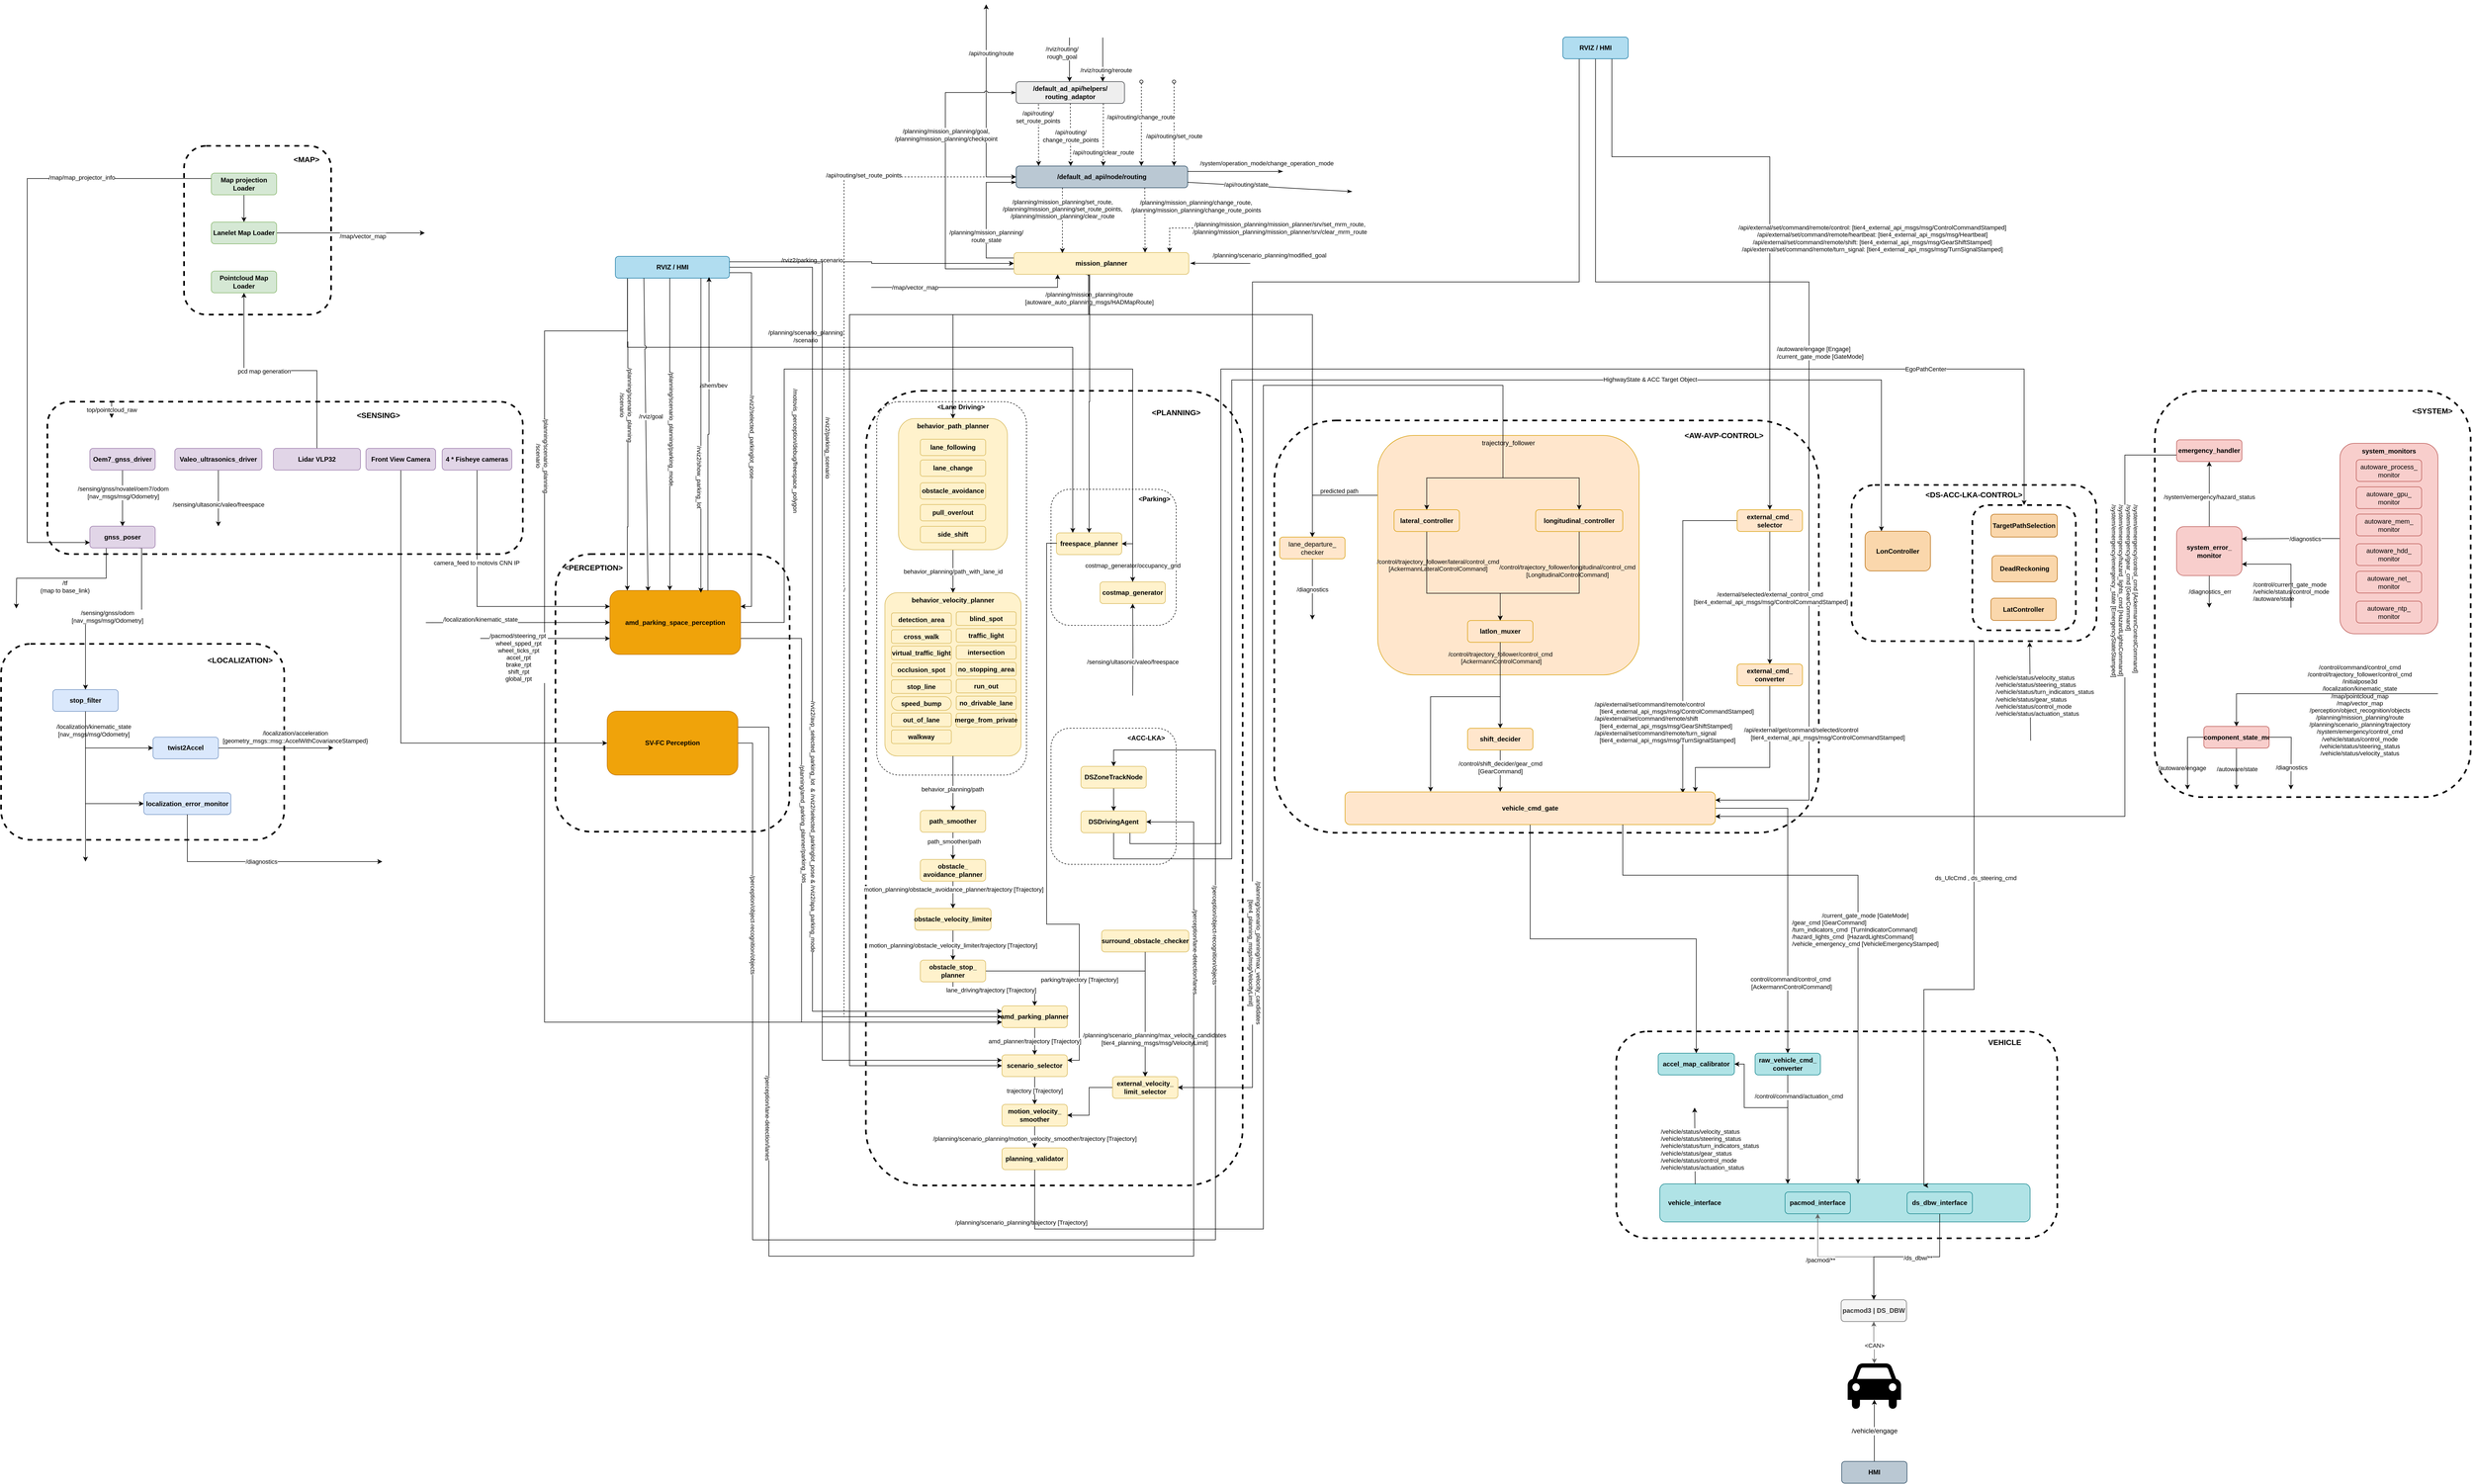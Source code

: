 <mxfile version="28.1.0">
  <diagram name="Page-1" id="m_pMNTR2iwto3QtPRPB2">
    <mxGraphModel dx="2030" dy="1192" grid="1" gridSize="10" guides="1" tooltips="1" connect="1" arrows="1" fold="1" page="1" pageScale="1" pageWidth="850" pageHeight="1100" math="0" shadow="0">
      <root>
        <mxCell id="0" />
        <mxCell id="1" parent="0" />
        <mxCell id="3QsfZB5c9P9I_ioL6Mik-301" value="" style="rounded=1;whiteSpace=wrap;html=1;dashed=1;strokeWidth=3;fillColor=none;" vertex="1" parent="1">
          <mxGeometry x="3760" y="1300" width="190" height="230" as="geometry" />
        </mxCell>
        <mxCell id="3QsfZB5c9P9I_ioL6Mik-1" style="edgeStyle=orthogonalEdgeStyle;rounded=0;orthogonalLoop=1;jettySize=auto;html=1;exitX=0.432;exitY=1.05;exitDx=0;exitDy=0;entryX=0.5;entryY=0;entryDx=0;entryDy=0;exitPerimeter=0;" edge="1" parent="1" source="3QsfZB5c9P9I_ioL6Mik-112" target="3QsfZB5c9P9I_ioL6Mik-202">
          <mxGeometry relative="1" as="geometry">
            <Array as="points">
              <mxPoint x="2139" y="950" />
              <mxPoint x="1888" y="950" />
            </Array>
          </mxGeometry>
        </mxCell>
        <mxCell id="3QsfZB5c9P9I_ioL6Mik-2" value="" style="rounded=1;whiteSpace=wrap;html=1;dashed=1;fillColor=none;strokeWidth=3;comic=0;" vertex="1" parent="1">
          <mxGeometry x="1728" y="1090" width="692" height="1460" as="geometry" />
        </mxCell>
        <mxCell id="3QsfZB5c9P9I_ioL6Mik-3" value="" style="rounded=1;whiteSpace=wrap;html=1;dashed=1;fillColor=none;strokeWidth=3;comic=0;" vertex="1" parent="1">
          <mxGeometry x="225" y="1110" width="873" height="280" as="geometry" />
        </mxCell>
        <mxCell id="3QsfZB5c9P9I_ioL6Mik-4" value="" style="rounded=1;whiteSpace=wrap;html=1;dashed=1;fillColor=none;strokeWidth=3;comic=0;" vertex="1" parent="1">
          <mxGeometry x="140" y="1555" width="520" height="360" as="geometry" />
        </mxCell>
        <mxCell id="3QsfZB5c9P9I_ioL6Mik-5" value="" style="rounded=1;whiteSpace=wrap;html=1;dashed=1;fillColor=none;strokeWidth=3;comic=0;" vertex="1" parent="1">
          <mxGeometry x="4095" y="1090" width="580" height="746.5" as="geometry" />
        </mxCell>
        <mxCell id="3QsfZB5c9P9I_ioL6Mik-6" value="" style="rounded=1;whiteSpace=wrap;html=1;dashed=1;fillColor=none;strokeWidth=3;comic=0;" vertex="1" parent="1">
          <mxGeometry x="3106" y="2267" width="810" height="380" as="geometry" />
        </mxCell>
        <mxCell id="3QsfZB5c9P9I_ioL6Mik-7" value="" style="rounded=1;whiteSpace=wrap;html=1;dashed=1;fillColor=none;strokeWidth=3;comic=0;" vertex="1" parent="1">
          <mxGeometry x="2478" y="1144.5" width="1000" height="757.5" as="geometry" />
        </mxCell>
        <mxCell id="3QsfZB5c9P9I_ioL6Mik-8" value="" style="rounded=1;whiteSpace=wrap;html=1;dashed=1;fillColor=none;strokeWidth=1;comic=0;" vertex="1" parent="1">
          <mxGeometry x="2068" y="1271" width="230" height="250" as="geometry" />
        </mxCell>
        <mxCell id="3QsfZB5c9P9I_ioL6Mik-9" style="edgeStyle=orthogonalEdgeStyle;rounded=0;orthogonalLoop=1;jettySize=auto;html=1;exitX=0;exitY=0.25;exitDx=0;exitDy=0;entryX=0.5;entryY=0;entryDx=0;entryDy=0;" edge="1" parent="1" source="3QsfZB5c9P9I_ioL6Mik-11" target="3QsfZB5c9P9I_ioL6Mik-236">
          <mxGeometry relative="1" as="geometry">
            <Array as="points">
              <mxPoint x="2548" y="1282" />
            </Array>
          </mxGeometry>
        </mxCell>
        <mxCell id="3QsfZB5c9P9I_ioL6Mik-10" value="predicted path" style="edgeLabel;html=1;align=center;verticalAlign=middle;resizable=0;points=[];" vertex="1" connectable="0" parent="3QsfZB5c9P9I_ioL6Mik-9">
          <mxGeometry x="-0.117" y="6" relative="1" as="geometry">
            <mxPoint x="16" y="-14" as="offset" />
          </mxGeometry>
        </mxCell>
        <mxCell id="3QsfZB5c9P9I_ioL6Mik-11" value="trajectory_follower" style="rounded=1;whiteSpace=wrap;html=1;fillColor=#ffe6cc;strokeColor=#d79b00;verticalAlign=top;" vertex="1" parent="1">
          <mxGeometry x="2668" y="1172" width="480" height="440" as="geometry" />
        </mxCell>
        <mxCell id="3QsfZB5c9P9I_ioL6Mik-12" value="top/pointcloud_raw" style="edgeStyle=elbowEdgeStyle;rounded=0;comic=0;jumpStyle=arc;orthogonalLoop=1;jettySize=auto;elbow=vertical;html=1;exitX=0.5;exitY=1;exitDx=0;exitDy=0;entryX=0.5;entryY=0;entryDx=0;entryDy=0;startArrow=none;startFill=0;endArrow=classic;endFill=1;" edge="1" parent="1">
          <mxGeometry relative="1" as="geometry">
            <mxPoint x="343" y="1140" as="targetPoint" />
            <mxPoint x="343" y="1110.0" as="sourcePoint" />
          </mxGeometry>
        </mxCell>
        <mxCell id="3QsfZB5c9P9I_ioL6Mik-13" style="edgeStyle=orthogonalEdgeStyle;rounded=0;orthogonalLoop=1;jettySize=auto;html=1;exitX=0.5;exitY=1;exitDx=0;exitDy=0;entryX=0.5;entryY=0;entryDx=0;entryDy=0;" edge="1" parent="1" source="3QsfZB5c9P9I_ioL6Mik-15" target="3QsfZB5c9P9I_ioL6Mik-100">
          <mxGeometry relative="1" as="geometry" />
        </mxCell>
        <mxCell id="3QsfZB5c9P9I_ioL6Mik-14" value="/sensing/gnss/novatel/oem7/odom&lt;br style=&quot;border-color: var(--border-color);&quot;&gt;[nav_msgs/msg/Odometry]" style="edgeLabel;html=1;align=center;verticalAlign=middle;resizable=0;points=[];" vertex="1" connectable="0" parent="3QsfZB5c9P9I_ioL6Mik-13">
          <mxGeometry x="-0.214" y="1" relative="1" as="geometry">
            <mxPoint as="offset" />
          </mxGeometry>
        </mxCell>
        <object label="&lt;b&gt;Oem7_gnss_driver&lt;/b&gt;" desc="MGRS座標系への変換" tooltip="gnssのdriverです" id="3QsfZB5c9P9I_ioL6Mik-15">
          <mxCell style="rounded=1;whiteSpace=wrap;html=1;comic=0;strokeColor=#9673a6;fillColor=#e1d5e7;sketch=0;" vertex="1" parent="1">
            <mxGeometry x="303" y="1195.75" width="120" height="40" as="geometry" />
          </mxCell>
        </object>
        <mxCell id="3QsfZB5c9P9I_ioL6Mik-16" value="/tf&lt;br&gt;(map to base_link)" style="edgeStyle=orthogonalEdgeStyle;rounded=0;comic=0;jumpStyle=arc;orthogonalLoop=1;jettySize=auto;html=1;startArrow=none;startFill=0;endArrow=classic;endFill=1;exitX=0.25;exitY=1;exitDx=0;exitDy=0;" edge="1" parent="1" source="3QsfZB5c9P9I_ioL6Mik-100">
          <mxGeometry x="-0.052" y="16" relative="1" as="geometry">
            <mxPoint x="168" y="1490" as="targetPoint" />
            <mxPoint x="353" y="1129" as="sourcePoint" />
            <Array as="points" />
            <mxPoint x="-1" as="offset" />
          </mxGeometry>
        </mxCell>
        <mxCell id="3QsfZB5c9P9I_ioL6Mik-17" value="/localization/kinematic_state&lt;br&gt;[nav_msgs/msg/Odometry]" style="edgeStyle=orthogonalEdgeStyle;rounded=0;orthogonalLoop=1;jettySize=auto;html=1;exitX=0.5;exitY=1;exitDx=0;exitDy=0;comic=0;" edge="1" parent="1" source="3QsfZB5c9P9I_ioL6Mik-19">
          <mxGeometry x="-0.75" y="15" relative="1" as="geometry">
            <mxPoint x="295" y="1955" as="targetPoint" />
            <Array as="points">
              <mxPoint x="295" y="1715" />
            </Array>
            <mxPoint as="offset" />
          </mxGeometry>
        </mxCell>
        <mxCell id="3QsfZB5c9P9I_ioL6Mik-18" style="edgeStyle=orthogonalEdgeStyle;rounded=0;orthogonalLoop=1;jettySize=auto;html=1;exitX=0.5;exitY=1;exitDx=0;exitDy=0;entryX=0;entryY=0.5;entryDx=0;entryDy=0;" edge="1" parent="1" source="3QsfZB5c9P9I_ioL6Mik-19" target="3QsfZB5c9P9I_ioL6Mik-20">
          <mxGeometry relative="1" as="geometry">
            <Array as="points">
              <mxPoint x="295" y="1849" />
            </Array>
          </mxGeometry>
        </mxCell>
        <UserObject label="&lt;b&gt;stop_filter&lt;/b&gt;" tooltip="Overwrite vx=0 and wz=0 when the vehicle wheel speed is zero to indicate the stop condition." link="https://github.com/autowarefoundation/autoware.universe/tree/main/localization/stop_filter#stop_filter" linkTarget="_blank" id="3QsfZB5c9P9I_ioL6Mik-19">
          <mxCell style="rounded=1;whiteSpace=wrap;html=1;comic=0;fillColor=#dae8fc;strokeColor=#6c8ebf;sketch=0;" vertex="1" parent="1">
            <mxGeometry x="235" y="1639" width="120" height="40" as="geometry" />
          </mxCell>
        </UserObject>
        <UserObject label="&lt;b&gt;localization_error_monitor&lt;/b&gt;" tooltip="" link="https://github.com/autowarefoundation/autoware.universe/tree/main/localization/localization_error_monitor#localization_error_monitor" linkTarget="_blank" id="3QsfZB5c9P9I_ioL6Mik-20">
          <mxCell style="rounded=1;whiteSpace=wrap;html=1;comic=0;fillColor=#dae8fc;strokeColor=#6c8ebf;sketch=0;" vertex="1" parent="1">
            <mxGeometry x="402" y="1828.5" width="160" height="40" as="geometry" />
          </mxCell>
        </UserObject>
        <mxCell id="3QsfZB5c9P9I_ioL6Mik-21" value="/diagnostics" style="edgeStyle=orthogonalEdgeStyle;rounded=0;orthogonalLoop=1;jettySize=auto;html=1;exitX=0.5;exitY=1;exitDx=0;exitDy=0;comic=0;" edge="1" parent="1" source="3QsfZB5c9P9I_ioL6Mik-20">
          <mxGeometry relative="1" as="geometry">
            <mxPoint x="840" y="1955" as="targetPoint" />
            <mxPoint x="292" y="2075" as="sourcePoint" />
            <mxPoint as="offset" />
            <Array as="points">
              <mxPoint x="600" y="1955" />
              <mxPoint x="840" y="1955" />
            </Array>
          </mxGeometry>
        </mxCell>
        <mxCell id="3QsfZB5c9P9I_ioL6Mik-22" value="/sensing/gnss/odom&lt;br&gt;[nav_msgs/msg/Odometry]" style="edgeStyle=orthogonalEdgeStyle;rounded=0;comic=0;jumpStyle=arc;orthogonalLoop=1;jettySize=auto;html=1;startArrow=none;startFill=0;endArrow=classic;endFill=1;entryX=0.5;entryY=0;entryDx=0;entryDy=0;exitX=0.75;exitY=1;exitDx=0;exitDy=0;" edge="1" parent="1" source="3QsfZB5c9P9I_ioL6Mik-100" target="3QsfZB5c9P9I_ioL6Mik-19">
          <mxGeometry x="0.027" y="5" relative="1" as="geometry">
            <mxPoint x="483" y="1549" as="targetPoint" />
            <mxPoint x="393" y="1119" as="sourcePoint" />
            <Array as="points">
              <mxPoint x="398" y="1379" />
              <mxPoint x="398" y="1500" />
              <mxPoint x="295" y="1500" />
            </Array>
            <mxPoint as="offset" />
          </mxGeometry>
        </mxCell>
        <mxCell id="3QsfZB5c9P9I_ioL6Mik-23" value="&lt;b&gt;&amp;lt;Parking&amp;gt;&lt;/b&gt;" style="text;html=1;strokeColor=none;fillColor=none;align=center;verticalAlign=middle;whiteSpace=wrap;rounded=0;dashed=1;comic=0;" vertex="1" parent="1">
          <mxGeometry x="2218" y="1279" width="80" height="20" as="geometry" />
        </mxCell>
        <UserObject label="&lt;b&gt;costmap_generator&lt;/b&gt;" tooltip="障害物点群や地図の走行可能エリアの情報から、駐車プランナー用のコストマップを生成する。" link="https://github.com/autowarefoundation/autoware.universe/tree/main/planning/costmap_generator#costmap_generator" linkTarget="_blank" id="3QsfZB5c9P9I_ioL6Mik-24">
          <mxCell style="rounded=1;whiteSpace=wrap;html=1;comic=0;fillColor=#fff2cc;strokeColor=#d6b656;sketch=0;shadow=0;" vertex="1" parent="1">
            <mxGeometry x="2158" y="1441" width="120" height="40" as="geometry" />
          </mxCell>
        </UserObject>
        <mxCell id="3QsfZB5c9P9I_ioL6Mik-25" value="/planning/mission_planning/route&lt;br&gt;[autoware_auto_planning_msgs/HADMapRoute]" style="edgeStyle=orthogonalEdgeStyle;rounded=0;comic=0;orthogonalLoop=1;jettySize=auto;html=1;entryX=0.5;entryY=0;entryDx=0;entryDy=0;startArrow=none;startFill=0;jumpStyle=none;" edge="1" parent="1" source="3QsfZB5c9P9I_ioL6Mik-112" target="3QsfZB5c9P9I_ioL6Mik-26">
          <mxGeometry x="-0.815" y="-1" relative="1" as="geometry">
            <Array as="points">
              <mxPoint x="2139" y="1110" />
              <mxPoint x="2138" y="1110" />
            </Array>
            <mxPoint as="offset" />
            <mxPoint x="2138" y="960" as="sourcePoint" />
          </mxGeometry>
        </mxCell>
        <UserObject label="&lt;b&gt;freespace_planner&lt;/b&gt;" tooltip="コストマップとゴールから、自車の走行ルートを計算する。いまはHA*を使ってる。" link="https://github.com/autowarefoundation/autoware.universe/tree/main/planning/freespace_planner#the-freespace_planner" linkTarget="_blank" id="3QsfZB5c9P9I_ioL6Mik-26">
          <mxCell style="rounded=1;whiteSpace=wrap;html=1;comic=0;fillColor=#fff2cc;strokeColor=#d6b656;sketch=0;shadow=0;" vertex="1" parent="1">
            <mxGeometry x="2078" y="1351" width="120" height="40" as="geometry" />
          </mxCell>
        </UserObject>
        <mxCell id="3QsfZB5c9P9I_ioL6Mik-27" value="costmap_generator/occupancy_grid" style="edgeStyle=orthogonalEdgeStyle;rounded=0;comic=0;orthogonalLoop=1;jettySize=auto;html=1;startArrow=none;startFill=0;orthogonal=1;entryX=1;entryY=0.5;entryDx=0;entryDy=0;exitX=0.5;exitY=0;exitDx=0;exitDy=0;" edge="1" parent="1" source="3QsfZB5c9P9I_ioL6Mik-24" target="3QsfZB5c9P9I_ioL6Mik-26">
          <mxGeometry x="-0.333" relative="1" as="geometry">
            <mxPoint x="2188" y="1446" as="sourcePoint" />
            <mxPoint as="offset" />
          </mxGeometry>
        </mxCell>
        <mxCell id="3QsfZB5c9P9I_ioL6Mik-28" value="&lt;span style=&quot;color: rgb(0, 0, 0); font-family: helvetica; font-size: 11px; font-style: normal; font-weight: 400; letter-spacing: normal; text-align: center; text-indent: 0px; text-transform: none; word-spacing: 0px; background-color: rgb(255, 255, 255); display: inline; float: none;&quot;&gt;parking/trajectory [Trajectory]&lt;/span&gt;" style="edgeStyle=orthogonalEdgeStyle;rounded=0;orthogonalLoop=1;jettySize=auto;html=1;entryX=1;entryY=0.25;entryDx=0;entryDy=0;exitX=0;exitY=0.5;exitDx=0;exitDy=0;" edge="1" parent="1" target="3QsfZB5c9P9I_ioL6Mik-195" source="3QsfZB5c9P9I_ioL6Mik-26">
          <mxGeometry x="0.676" relative="1" as="geometry">
            <mxPoint x="2138" y="1601" as="targetPoint" />
            <Array as="points">
              <mxPoint x="2078" y="1370" />
              <mxPoint x="2060" y="1370" />
              <mxPoint x="2060" y="2070" />
              <mxPoint x="2120" y="2070" />
              <mxPoint x="2120" y="2320" />
            </Array>
            <mxPoint as="offset" />
            <mxPoint x="2108" y="1391" as="sourcePoint" />
          </mxGeometry>
        </mxCell>
        <mxCell id="3QsfZB5c9P9I_ioL6Mik-29" value="/diagnostics" style="edgeStyle=orthogonalEdgeStyle;rounded=0;orthogonalLoop=1;jettySize=auto;html=1;entryX=1;entryY=0.25;entryDx=0;entryDy=0;comic=0;" edge="1" parent="1" source="3QsfZB5c9P9I_ioL6Mik-67" target="3QsfZB5c9P9I_ioL6Mik-75">
          <mxGeometry x="-0.289" relative="1" as="geometry">
            <mxPoint as="offset" />
          </mxGeometry>
        </mxCell>
        <mxCell id="3QsfZB5c9P9I_ioL6Mik-30" value="&lt;div style=&quot;text-align: left&quot;&gt;/autoware/engage&amp;nbsp;[Engage]&lt;/div&gt;&lt;div style=&quot;text-align: left&quot;&gt;/current_gate_mode [GateMode]&lt;/div&gt;" style="edgeStyle=orthogonalEdgeStyle;rounded=0;comic=0;sketch=0;jumpStyle=arc;orthogonalLoop=1;jettySize=auto;html=1;exitX=1;exitY=0.25;exitDx=0;exitDy=0;endArrow=none;endFill=0;startArrow=classic;startFill=1;entryX=0.5;entryY=1;entryDx=0;entryDy=0;" edge="1" parent="1" source="3QsfZB5c9P9I_ioL6Mik-51" target="3QsfZB5c9P9I_ioL6Mik-85">
          <mxGeometry x="0.032" y="-20" relative="1" as="geometry">
            <mxPoint x="3008" y="2175" as="targetPoint" />
            <mxPoint as="offset" />
            <Array as="points">
              <mxPoint x="3460" y="1842" />
              <mxPoint x="3460" y="890" />
              <mxPoint x="3068" y="890" />
            </Array>
          </mxGeometry>
        </mxCell>
        <mxCell id="3QsfZB5c9P9I_ioL6Mik-31" style="edgeStyle=orthogonalEdgeStyle;rounded=0;orthogonalLoop=1;jettySize=auto;html=1;entryX=0.5;entryY=0;entryDx=0;entryDy=0;exitX=0.75;exitY=1;exitDx=0;exitDy=0;" edge="1" parent="1" source="3QsfZB5c9P9I_ioL6Mik-85" target="3QsfZB5c9P9I_ioL6Mik-58">
          <mxGeometry relative="1" as="geometry">
            <mxPoint x="3008" y="1540" as="sourcePoint" />
            <Array as="points">
              <mxPoint x="3098" y="660" />
              <mxPoint x="3388" y="660" />
            </Array>
          </mxGeometry>
        </mxCell>
        <mxCell id="3QsfZB5c9P9I_ioL6Mik-32" value="&lt;span style=&quot;text-align: left&quot;&gt;/api/external/set/command/remote/control: [tier4_external_api_msgs/msg/ControlCommandStamped]&lt;/span&gt;&lt;br style=&quot;text-align: left&quot;&gt;&lt;span style=&quot;text-align: left&quot;&gt;/api/external/set/command/remote/heartbeat: [tier4_external_api_msgs/msg/Heartbeat]&lt;/span&gt;&lt;br style=&quot;text-align: left&quot;&gt;&lt;span style=&quot;text-align: left&quot;&gt;/api/external/set/command/remote/shift: [tier4_external_api_msgs/msg/GearShiftStamped]&lt;/span&gt;&lt;br style=&quot;text-align: left&quot;&gt;&lt;span style=&quot;text-align: left&quot;&gt;/api/external/set/command/remote/turn_signal: [tier4_external_api_msgs/msg/TurnSignalStamped]&lt;/span&gt;" style="edgeLabel;html=1;align=center;verticalAlign=middle;resizable=0;points=[];fontSize=11;fontColor=default;rotation=0;" vertex="1" connectable="0" parent="3QsfZB5c9P9I_ioL6Mik-31">
          <mxGeometry x="-0.257" y="-1" relative="1" as="geometry">
            <mxPoint x="242" y="149" as="offset" />
          </mxGeometry>
        </mxCell>
        <mxCell id="3QsfZB5c9P9I_ioL6Mik-33" style="edgeStyle=orthogonalEdgeStyle;rounded=0;orthogonalLoop=1;jettySize=auto;html=1;exitX=0.5;exitY=1;exitDx=0;exitDy=0;entryX=0.5;entryY=0;entryDx=0;entryDy=0;labelBackgroundColor=none;fontColor=default;" edge="1" parent="1" source="3QsfZB5c9P9I_ioL6Mik-44" target="3QsfZB5c9P9I_ioL6Mik-55">
          <mxGeometry relative="1" as="geometry" />
        </mxCell>
        <mxCell id="3QsfZB5c9P9I_ioL6Mik-34" value="&lt;b&gt;accel_map_calibrator&lt;/b&gt;" style="rounded=1;whiteSpace=wrap;html=1;fillColor=#b0e3e6;strokeColor=#0e8088;" vertex="1" parent="1">
          <mxGeometry x="3183" y="2307" width="140" height="40" as="geometry" />
        </mxCell>
        <mxCell id="3QsfZB5c9P9I_ioL6Mik-35" style="edgeStyle=orthogonalEdgeStyle;rounded=0;orthogonalLoop=1;jettySize=auto;html=1;entryX=1;entryY=0.5;entryDx=0;entryDy=0;labelBackgroundColor=none;fontColor=default;exitX=0.5;exitY=1;exitDx=0;exitDy=0;" edge="1" parent="1" source="3QsfZB5c9P9I_ioL6Mik-61" target="3QsfZB5c9P9I_ioL6Mik-34">
          <mxGeometry relative="1" as="geometry">
            <Array as="points">
              <mxPoint x="3421" y="2407" />
              <mxPoint x="3341" y="2407" />
              <mxPoint x="3341" y="2327" />
            </Array>
          </mxGeometry>
        </mxCell>
        <mxCell id="3QsfZB5c9P9I_ioL6Mik-36" style="edgeStyle=orthogonalEdgeStyle;rounded=0;orthogonalLoop=1;jettySize=auto;html=1;entryX=0.912;entryY=0.039;entryDx=0;entryDy=0;entryPerimeter=0;labelBackgroundColor=default;fontColor=default;" edge="1" parent="1" source="3QsfZB5c9P9I_ioL6Mik-58" target="3QsfZB5c9P9I_ioL6Mik-51">
          <mxGeometry relative="1" as="geometry">
            <Array as="points">
              <mxPoint x="3228" y="1329" />
            </Array>
          </mxGeometry>
        </mxCell>
        <mxCell id="3QsfZB5c9P9I_ioL6Mik-37" value="&lt;div style=&quot;text-align: left&quot;&gt;&lt;font style=&quot;font-size: 11px&quot;&gt;/api/external/set/command/remote/control&amp;nbsp;&lt;br&gt;&lt;/font&gt;&lt;/div&gt;&lt;div style=&quot;text-align: left&quot;&gt;&lt;font style=&quot;font-size: 11px&quot;&gt;&amp;nbsp; &amp;nbsp;[tier4_external_api_msgs/msg/ControlCommandStamped]&lt;/font&gt;&lt;/div&gt;&lt;div style=&quot;text-align: left&quot;&gt;&lt;font style=&quot;font-size: 11px&quot;&gt;/api/external/set/command/remote/shift&lt;/font&gt;&lt;/div&gt;&lt;div style=&quot;text-align: left&quot;&gt;&lt;font style=&quot;font-size: 11px&quot;&gt;&amp;nbsp; &amp;nbsp;[tier4_external_api_msgs/msg/GearShiftStamped]&lt;/font&gt;&lt;/div&gt;&lt;div style=&quot;text-align: left&quot;&gt;&lt;font style=&quot;font-size: 11px&quot;&gt;/api/external/set/command/remote/turn_signal&lt;/font&gt;&lt;/div&gt;&lt;div style=&quot;text-align: left&quot;&gt;&lt;font style=&quot;font-size: 11px&quot;&gt;&amp;nbsp; &amp;nbsp;[tier4_external_api_msgs/msg/TurnSignalStamped]&lt;/font&gt;&lt;/div&gt;" style="edgeLabel;html=1;align=center;verticalAlign=middle;resizable=0;points=[];fontColor=default;labelBackgroundColor=#FFFFFF;" vertex="1" connectable="0" parent="3QsfZB5c9P9I_ioL6Mik-36">
          <mxGeometry x="0.069" y="3" relative="1" as="geometry">
            <mxPoint x="-19" y="149" as="offset" />
          </mxGeometry>
        </mxCell>
        <mxCell id="3QsfZB5c9P9I_ioL6Mik-38" style="edgeStyle=orthogonalEdgeStyle;rounded=0;orthogonalLoop=1;jettySize=auto;html=1;labelBackgroundColor=default;fontColor=default;entryX=0.946;entryY=-0.002;entryDx=0;entryDy=0;entryPerimeter=0;" edge="1" parent="1" source="3QsfZB5c9P9I_ioL6Mik-56" target="3QsfZB5c9P9I_ioL6Mik-51">
          <mxGeometry relative="1" as="geometry">
            <mxPoint x="3348" y="1822" as="targetPoint" />
            <Array as="points">
              <mxPoint x="3388" y="1782" />
              <mxPoint x="3251" y="1782" />
            </Array>
          </mxGeometry>
        </mxCell>
        <mxCell id="3QsfZB5c9P9I_ioL6Mik-39" value="&lt;div style=&quot;text-align: left&quot;&gt;/api/external/get/command/selected/control&lt;/div&gt;&amp;nbsp; &amp;nbsp; [tier4_external_api_msgs/msg/ControlCommandStamped]" style="edgeLabel;html=1;align=center;verticalAlign=middle;resizable=0;points=[];fontColor=default;" vertex="1" connectable="0" parent="3QsfZB5c9P9I_ioL6Mik-38">
          <mxGeometry x="0.017" y="6" relative="1" as="geometry">
            <mxPoint x="118" y="-68" as="offset" />
          </mxGeometry>
        </mxCell>
        <mxCell id="3QsfZB5c9P9I_ioL6Mik-40" value="/vehicle/engage" style="edgeStyle=orthogonalEdgeStyle;rounded=0;orthogonalLoop=1;jettySize=auto;html=1;exitX=0.5;exitY=0;exitDx=0;exitDy=0;entryX=0.5;entryY=0.775;entryDx=0;entryDy=0;entryPerimeter=0;fontSize=12;fontColor=#000000;" edge="1" parent="1" source="3QsfZB5c9P9I_ioL6Mik-41" target="3QsfZB5c9P9I_ioL6Mik-87">
          <mxGeometry relative="1" as="geometry" />
        </mxCell>
        <mxCell id="3QsfZB5c9P9I_ioL6Mik-41" value="&lt;b&gt;HMI&lt;/b&gt;" style="rounded=1;whiteSpace=wrap;html=1;fillColor=#bac8d3;strokeColor=#23445d;" vertex="1" parent="1">
          <mxGeometry x="3520" y="3057" width="120" height="40" as="geometry" />
        </mxCell>
        <mxCell id="3QsfZB5c9P9I_ioL6Mik-42" value="&lt;div style=&quot;text-align: left&quot;&gt;&lt;span&gt;/control/current_gate_mode&lt;/span&gt;&lt;/div&gt;&lt;div style=&quot;text-align: left&quot;&gt;&lt;span&gt;/vehicle/status/control_mode&lt;/span&gt;&lt;/div&gt;&lt;div style=&quot;text-align: left&quot;&gt;&lt;span&gt;/autoware/state&lt;/span&gt;&lt;/div&gt;" style="endArrow=classic;html=1;rounded=0;labelBackgroundColor=none;jumpStyle=arc;" edge="1" parent="1">
          <mxGeometry x="-0.652" width="50" height="50" relative="1" as="geometry">
            <mxPoint x="4345" y="1488.5" as="sourcePoint" />
            <mxPoint x="4255" y="1408.5" as="targetPoint" />
            <Array as="points">
              <mxPoint x="4345" y="1408.5" />
            </Array>
            <mxPoint as="offset" />
          </mxGeometry>
        </mxCell>
        <mxCell id="3QsfZB5c9P9I_ioL6Mik-43" value="/diagnostics_err" style="edgeStyle=orthogonalEdgeStyle;rounded=0;jumpStyle=arc;orthogonalLoop=1;jettySize=auto;html=1;labelBackgroundColor=none;" edge="1" parent="1" source="3QsfZB5c9P9I_ioL6Mik-75">
          <mxGeometry relative="1" as="geometry">
            <mxPoint x="4195" y="1488.5" as="targetPoint" />
          </mxGeometry>
        </mxCell>
        <UserObject label="&lt;b&gt;latlon_muxer&lt;/b&gt;" link="https://github.com/autowarefoundation/autoware.universe/blob/main/control/trajectory_follower_nodes/design/trajectory_follower-design.md#trajectory-follower-nodes" tooltip="縦横を分けて計算された制御コマンドを統合して出力します" linkTarget="_blank" id="3QsfZB5c9P9I_ioL6Mik-44">
          <mxCell style="rounded=1;whiteSpace=wrap;html=1;comic=0;fillColor=#ffe6cc;strokeColor=#d79b00;sketch=0;glass=0;shadow=0;" vertex="1" parent="1">
            <mxGeometry x="2833" y="1512" width="120" height="40" as="geometry" />
          </mxCell>
        </UserObject>
        <mxCell id="3QsfZB5c9P9I_ioL6Mik-45" value="&lt;div&gt;&amp;nbsp;/control/trajectory_follower/lateral/control_cmd&lt;/div&gt;&lt;div&gt;&amp;nbsp;[AckermannLateralControlCommand]&lt;/div&gt;&lt;div&gt;&lt;br&gt;&lt;/div&gt;" style="edgeStyle=orthogonalEdgeStyle;rounded=0;comic=0;orthogonalLoop=1;jettySize=auto;html=1;entryX=0.5;entryY=0;entryDx=0;entryDy=0;labelBackgroundColor=none;" edge="1" parent="1" source="3QsfZB5c9P9I_ioL6Mik-48" target="3QsfZB5c9P9I_ioL6Mik-44">
          <mxGeometry x="-0.54" y="19" relative="1" as="geometry">
            <Array as="points">
              <mxPoint x="2758" y="1462" />
              <mxPoint x="2893" y="1462" />
              <mxPoint x="2893" y="1495" />
            </Array>
            <mxPoint as="offset" />
          </mxGeometry>
        </mxCell>
        <mxCell id="3QsfZB5c9P9I_ioL6Mik-46" value="/control/trajectory_follower/longitudinal/control_cmd&lt;br&gt;[LongitudinalControlCommand]" style="edgeStyle=orthogonalEdgeStyle;rounded=0;comic=0;orthogonalLoop=1;jettySize=auto;html=1;entryX=0.5;entryY=0;entryDx=0;entryDy=0;labelBackgroundColor=none;startArrow=none;exitX=0.5;exitY=1;exitDx=0;exitDy=0;" edge="1" parent="1" source="3QsfZB5c9P9I_ioL6Mik-49" target="3QsfZB5c9P9I_ioL6Mik-44">
          <mxGeometry x="-0.534" y="-22" relative="1" as="geometry">
            <mxPoint x="3088" y="1632" as="targetPoint" />
            <Array as="points">
              <mxPoint x="3038" y="1462" />
              <mxPoint x="2893" y="1462" />
              <mxPoint x="2893" y="1495" />
            </Array>
            <mxPoint as="offset" />
            <mxPoint x="3017" y="1522" as="sourcePoint" />
          </mxGeometry>
        </mxCell>
        <mxCell id="3QsfZB5c9P9I_ioL6Mik-47" value="&lt;div&gt;/control/trajectory_follower/control_cmd&lt;/div&gt;&lt;div&gt;&amp;nbsp;[AckermannControlCommand]&lt;/div&gt;&lt;div&gt;&lt;br&gt;&lt;/div&gt;" style="edgeStyle=orthogonalEdgeStyle;rounded=0;comic=0;orthogonalLoop=1;jettySize=auto;html=1;entryX=0.231;entryY=-0.007;entryDx=0;entryDy=0;entryPerimeter=0;exitX=0.5;exitY=1;exitDx=0;exitDy=0;fillColor=none;fontColor=default;labelBackgroundColor=none;" edge="1" parent="1" source="3QsfZB5c9P9I_ioL6Mik-44" target="3QsfZB5c9P9I_ioL6Mik-51">
          <mxGeometry x="-0.825" relative="1" as="geometry">
            <mxPoint x="2939" y="1692" as="sourcePoint" />
            <mxPoint x="2939" y="1762" as="targetPoint" />
            <mxPoint as="offset" />
            <Array as="points">
              <mxPoint x="2893" y="1652" />
              <mxPoint x="2765" y="1652" />
            </Array>
          </mxGeometry>
        </mxCell>
        <UserObject label="&lt;b&gt;lateral_controller&lt;/b&gt;" link="https://github.com/autowarefoundation/autoware.universe/blob/main/control/trajectory_follower_nodes/design/trajectory_follower-design.md#trajectory-follower-nodes" tooltip="経路追従のための目標ステア角とステア角速度を計算します。目標速度と加速度は経路に埋め込まれた値をそのまま出力します。" linkTarget="_blank" id="3QsfZB5c9P9I_ioL6Mik-48">
          <mxCell style="rounded=1;whiteSpace=wrap;html=1;comic=0;fillColor=#ffe6cc;strokeColor=#d79b00;sketch=0;glass=0;shadow=0;" vertex="1" parent="1">
            <mxGeometry x="2698" y="1308.5" width="120" height="40" as="geometry" />
          </mxCell>
        </UserObject>
        <UserObject label="&lt;b&gt;longitudinal_controller&lt;/b&gt;" link="https://github.com/autowarefoundation/autoware.universe/blob/main/control/trajectory_follower_nodes/design/trajectory_follower-design.md#trajectory-follower-nodes" tooltip="経路の目標速度に沿うための目標加速度を計算します。遅延補正や停止時のブレーキ抜き操作も行います。" linkTarget="_blank" id="3QsfZB5c9P9I_ioL6Mik-49">
          <mxCell style="rounded=1;whiteSpace=wrap;html=1;comic=0;fillColor=#ffe6cc;strokeColor=#d79b00;sketch=0;glass=0;shadow=0;" vertex="1" parent="1">
            <mxGeometry x="2958" y="1308.5" width="160" height="40" as="geometry" />
          </mxCell>
        </UserObject>
        <mxCell id="3QsfZB5c9P9I_ioL6Mik-50" style="edgeStyle=orthogonalEdgeStyle;rounded=0;orthogonalLoop=1;jettySize=auto;html=1;exitX=0.5;exitY=1;exitDx=0;exitDy=0;entryX=0.5;entryY=0;entryDx=0;entryDy=0;" edge="1" parent="1" source="3QsfZB5c9P9I_ioL6Mik-51" target="3QsfZB5c9P9I_ioL6Mik-34">
          <mxGeometry relative="1" as="geometry" />
        </mxCell>
        <UserObject label="&lt;b&gt;vehicle_cmd_gate&lt;/b&gt;" link="https://github.com/autowarefoundation/autoware.universe/tree/main/control/vehicle_cmd_gate#vehicle_cmd_gate" tooltip="指示モードに応じて、複数のコマンドの中から後段に渡すコマンドを選択します。" linkTarget="_blank" id="3QsfZB5c9P9I_ioL6Mik-51">
          <mxCell style="rounded=1;whiteSpace=wrap;html=1;comic=0;fillColor=#ffe6cc;strokeColor=#d79b00;sketch=0;glass=0;shadow=0;" vertex="1" parent="1">
            <mxGeometry x="2608" y="1827" width="680" height="60" as="geometry" />
          </mxCell>
        </UserObject>
        <mxCell id="3QsfZB5c9P9I_ioL6Mik-52" value="" style="edgeStyle=orthogonalEdgeStyle;rounded=0;comic=0;orthogonalLoop=1;jettySize=auto;html=1;entryX=0.5;entryY=0;entryDx=0;entryDy=0;" edge="1" parent="1" source="3QsfZB5c9P9I_ioL6Mik-51" target="3QsfZB5c9P9I_ioL6Mik-61">
          <mxGeometry relative="1" as="geometry">
            <mxPoint x="2858" y="1870" as="sourcePoint" />
            <mxPoint x="3025" y="2475" as="targetPoint" />
            <Array as="points" />
          </mxGeometry>
        </mxCell>
        <mxCell id="3QsfZB5c9P9I_ioL6Mik-53" value="control/command/control_cmd&lt;br&gt;&amp;nbsp;[AckermannControlCommand]" style="edgeLabel;html=1;align=center;verticalAlign=middle;resizable=0;points=[];comic=0;" vertex="1" connectable="0" parent="3QsfZB5c9P9I_ioL6Mik-52">
          <mxGeometry x="0.711" relative="1" as="geometry">
            <mxPoint x="5" y="-45" as="offset" />
          </mxGeometry>
        </mxCell>
        <mxCell id="3QsfZB5c9P9I_ioL6Mik-54" value="/control/shift_decider/gear_cmd&lt;br&gt;[GearCommand]" style="edgeStyle=orthogonalEdgeStyle;rounded=0;comic=0;orthogonalLoop=1;jettySize=auto;html=1;exitX=0.5;exitY=1;exitDx=0;exitDy=0;entryX=0.419;entryY=-0.005;entryDx=0;entryDy=0;entryPerimeter=0;" edge="1" parent="1" source="3QsfZB5c9P9I_ioL6Mik-55" target="3QsfZB5c9P9I_ioL6Mik-51">
          <mxGeometry x="-0.166" relative="1" as="geometry">
            <Array as="points">
              <mxPoint x="2893" y="1782" />
              <mxPoint x="2893" y="1782" />
            </Array>
            <mxPoint x="2948" y="1832" as="targetPoint" />
            <mxPoint as="offset" />
          </mxGeometry>
        </mxCell>
        <UserObject label="&lt;b&gt;shift_decider&lt;/b&gt;" link="https://github.com/autowarefoundation/autoware.universe/tree/main/control/shift_decider#shift-decider" tooltip="制御出力に応じてギア変更のコマンドを出力します" linkTarget="_blank" id="3QsfZB5c9P9I_ioL6Mik-55">
          <mxCell style="rounded=1;whiteSpace=wrap;html=1;comic=0;fillColor=#ffe6cc;strokeColor=#d79b00;sketch=0;glass=0;shadow=0;" vertex="1" parent="1">
            <mxGeometry x="2833" y="1710" width="120" height="40" as="geometry" />
          </mxCell>
        </UserObject>
        <UserObject label="&lt;b&gt;external_cmd_&lt;/b&gt;&lt;br&gt;&lt;b&gt;converter&lt;/b&gt;" link="https://github.com/autowarefoundation/autoware.universe/tree/main/vehicle/external_cmd_converter#external_cmd_converter" tooltip="遠隔から来たコマンド（アクセル/ブレーキ）を目標速度/加速度の信号に変換します" linkTarget="_blank" id="3QsfZB5c9P9I_ioL6Mik-56">
          <mxCell style="rounded=1;whiteSpace=wrap;html=1;comic=0;fillColor=#ffe6cc;strokeColor=#d79b00;sketch=0;glass=0;shadow=0;" vertex="1" parent="1">
            <mxGeometry x="3328" y="1592" width="120" height="40" as="geometry" />
          </mxCell>
        </UserObject>
        <mxCell id="3QsfZB5c9P9I_ioL6Mik-57" value="/external/selected/external_control_cmd&lt;br&gt;&amp;nbsp;[tier4_external_api_msgs/msg/ControlCommandStamped]" style="edgeStyle=orthogonalEdgeStyle;rounded=0;comic=0;orthogonalLoop=1;jettySize=auto;html=1;entryX=0.5;entryY=0;entryDx=0;entryDy=0;exitX=0.5;exitY=1;exitDx=0;exitDy=0;" edge="1" parent="1" source="3QsfZB5c9P9I_ioL6Mik-58" target="3QsfZB5c9P9I_ioL6Mik-56">
          <mxGeometry relative="1" as="geometry">
            <mxPoint x="3869" y="1872" as="targetPoint" />
            <Array as="points">
              <mxPoint x="3388" y="1572" />
              <mxPoint x="3388" y="1572" />
            </Array>
          </mxGeometry>
        </mxCell>
        <UserObject label="&lt;b&gt;external_cmd_&lt;br&gt;selector&lt;/b&gt;" link="https://github.com/autowarefoundation/autoware.universe/tree/main/control/external_cmd_selector#external_cmd_selector" linkTarget="_blank" id="3QsfZB5c9P9I_ioL6Mik-58">
          <mxCell style="rounded=1;whiteSpace=wrap;html=1;comic=0;fillColor=#ffe6cc;strokeColor=#d79b00;sketch=0;glass=0;shadow=0;" vertex="1" parent="1">
            <mxGeometry x="3328" y="1308.5" width="120" height="40" as="geometry" />
          </mxCell>
        </UserObject>
        <object label="&lt;b&gt;&amp;nbsp; &amp;nbsp; vehicle_interface&lt;/b&gt;" tooltip="Autowareと車両のinterfaceです。データの変換が主なタスクです。" id="3QsfZB5c9P9I_ioL6Mik-60">
          <mxCell style="rounded=1;whiteSpace=wrap;html=1;fillColor=#b0e3e6;strokeColor=#0e8088;align=left;comic=0;sketch=0;" vertex="1" parent="1">
            <mxGeometry x="3186" y="2547" width="680" height="70" as="geometry" />
          </mxCell>
        </object>
        <UserObject label="&lt;b&gt;raw_vehicle_cmd_&lt;/b&gt;&lt;br&gt;&lt;b&gt;converter&lt;/b&gt;" link="https://github.com/autowarefoundation/autoware.universe/tree/main/vehicle/raw_vehicle_cmd_converter#raw_vehicle_cmd_converter" tooltip="速度・加速度の目標値を、車両特有の制御信号（アクセル/ブレーキ等）に変換します" linkTarget="_blank" id="3QsfZB5c9P9I_ioL6Mik-61">
          <mxCell style="rounded=1;whiteSpace=wrap;html=1;comic=0;fillColor=#b0e3e6;strokeColor=#0e8088;sketch=0;" vertex="1" parent="1">
            <mxGeometry x="3361" y="2307" width="120" height="40" as="geometry" />
          </mxCell>
        </UserObject>
        <mxCell id="3QsfZB5c9P9I_ioL6Mik-62" value="/control/command/actuation_cmd" style="edgeStyle=orthogonalEdgeStyle;rounded=0;comic=0;orthogonalLoop=1;jettySize=auto;html=1;exitX=0.5;exitY=1;exitDx=0;exitDy=0;" edge="1" parent="1" source="3QsfZB5c9P9I_ioL6Mik-61">
          <mxGeometry x="-0.615" y="20" relative="1" as="geometry">
            <mxPoint x="3421" y="2547" as="targetPoint" />
            <mxPoint as="offset" />
            <Array as="points">
              <mxPoint x="3421" y="2447" />
              <mxPoint x="3421" y="2447" />
            </Array>
          </mxGeometry>
        </mxCell>
        <UserObject label="&lt;b&gt;pacmod_interface&lt;/b&gt;" link="https://github.com/tier4/pacmod_interface/tree/main/pacmod_interface#pacmod_interface" tooltip="pacmodとのinterfaced。LexusとかJapanTaxiとか。" linkTarget="_blank" id="3QsfZB5c9P9I_ioL6Mik-63">
          <mxCell style="rounded=1;whiteSpace=wrap;html=1;comic=0;fillColor=#b0e3e6;strokeColor=#0e8088;sketch=0;" vertex="1" parent="1">
            <mxGeometry x="3416" y="2562" width="120" height="40" as="geometry" />
          </mxCell>
        </UserObject>
        <mxCell id="3QsfZB5c9P9I_ioL6Mik-64" value="/vehicle/status/velocity_status&lt;br&gt;/vehicle/status/steering_status&lt;br&gt;/vehicle/status/turn_indicators_status&lt;br&gt;/vehicle/status/gear_status&lt;br&gt;/vehicle/status/control_mode&lt;br&gt;/vehicle/status/&lt;span style=&quot;text-align: center&quot;&gt;actuation_status&lt;/span&gt;" style="endArrow=classic;html=1;exitX=0.121;exitY=0.011;exitDx=0;exitDy=0;exitPerimeter=0;comic=0;align=left;" edge="1" parent="1">
          <mxGeometry x="-0.083" y="65" width="50" height="50" relative="1" as="geometry">
            <mxPoint x="3251.02" y="2547.77" as="sourcePoint" />
            <mxPoint x="3250" y="2407" as="targetPoint" />
            <mxPoint as="offset" />
          </mxGeometry>
        </mxCell>
        <mxCell id="3QsfZB5c9P9I_ioL6Mik-65" value="/pacmod/**" style="edgeStyle=orthogonalEdgeStyle;rounded=0;comic=0;orthogonalLoop=1;jettySize=auto;html=1;fillColor=#f5f5f5;strokeColor=#666666;exitX=0.5;exitY=1;exitDx=0;exitDy=0;startArrow=classic;startFill=1;entryX=0.5;entryY=0;entryDx=0;entryDy=0;" edge="1" parent="1" source="3QsfZB5c9P9I_ioL6Mik-63" target="3QsfZB5c9P9I_ioL6Mik-66">
          <mxGeometry x="-0.355" y="-6" relative="1" as="geometry">
            <mxPoint x="3350" y="2627" as="sourcePoint" />
            <mxPoint as="offset" />
            <mxPoint x="3350" y="2687" as="targetPoint" />
          </mxGeometry>
        </mxCell>
        <UserObject label="&lt;b&gt;pacmod3 | DS_DBW&lt;/b&gt;" link="http://wiki.ros.org/pacmod3" id="3QsfZB5c9P9I_ioL6Mik-66">
          <mxCell style="rounded=1;whiteSpace=wrap;html=1;comic=0;fillColor=#f5f5f5;strokeColor=#666666;fontColor=#333333;sketch=0;" vertex="1" parent="1">
            <mxGeometry x="3519" y="2760" width="120" height="40" as="geometry" />
          </mxCell>
        </UserObject>
        <UserObject label="&lt;b&gt;system_monitors&lt;/b&gt;" link="https://github.com/autowarefoundation/autoware.universe/tree/main/system/system_monitor#system-monitor-for-autoware" tooltip="各々データを監視し、異常があればdiagで通知します" linkTarget="_blank" id="3QsfZB5c9P9I_ioL6Mik-67">
          <mxCell style="rounded=1;whiteSpace=wrap;html=1;comic=0;fillColor=#f8cecc;strokeColor=#b85450;verticalAlign=top;sketch=0;" vertex="1" parent="1">
            <mxGeometry x="4435" y="1186.5" width="180" height="350" as="geometry" />
          </mxCell>
        </UserObject>
        <UserObject label="autoware_process_&lt;br&gt;monitor" id="3QsfZB5c9P9I_ioL6Mik-68">
          <mxCell style="rounded=1;whiteSpace=wrap;html=1;comic=0;fillColor=#f8cecc;strokeColor=#b85450;sketch=0;" vertex="1" parent="1">
            <mxGeometry x="4465" y="1216.5" width="120" height="40" as="geometry" />
          </mxCell>
        </UserObject>
        <mxCell id="3QsfZB5c9P9I_ioL6Mik-69" value="autoware_gpu_&lt;br&gt;monitor" style="rounded=1;whiteSpace=wrap;html=1;comic=0;fillColor=#f8cecc;strokeColor=#b85450;sketch=0;" vertex="1" parent="1">
          <mxGeometry x="4465" y="1266.5" width="120" height="40" as="geometry" />
        </mxCell>
        <mxCell id="3QsfZB5c9P9I_ioL6Mik-70" value="autoware_mem_&lt;br&gt;monitor" style="rounded=1;whiteSpace=wrap;html=1;comic=0;fillColor=#f8cecc;strokeColor=#b85450;sketch=0;" vertex="1" parent="1">
          <mxGeometry x="4465" y="1316.5" width="120" height="40" as="geometry" />
        </mxCell>
        <mxCell id="3QsfZB5c9P9I_ioL6Mik-71" value="autoware_hdd_&lt;br&gt;monitor" style="rounded=1;whiteSpace=wrap;html=1;comic=0;fillColor=#f8cecc;strokeColor=#b85450;sketch=0;" vertex="1" parent="1">
          <mxGeometry x="4465" y="1371" width="120" height="40" as="geometry" />
        </mxCell>
        <mxCell id="3QsfZB5c9P9I_ioL6Mik-72" value="autoware_net_&lt;br&gt;monitor" style="rounded=1;whiteSpace=wrap;html=1;comic=0;fillColor=#f8cecc;strokeColor=#b85450;sketch=0;" vertex="1" parent="1">
          <mxGeometry x="4465" y="1421.5" width="120" height="40" as="geometry" />
        </mxCell>
        <mxCell id="3QsfZB5c9P9I_ioL6Mik-73" value="autoware_ntp_&lt;br&gt;monitor" style="rounded=1;whiteSpace=wrap;html=1;comic=0;fillColor=#f8cecc;strokeColor=#b85450;sketch=0;" vertex="1" parent="1">
          <mxGeometry x="4465" y="1476.5" width="120" height="40" as="geometry" />
        </mxCell>
        <mxCell id="3QsfZB5c9P9I_ioL6Mik-74" value="/system/emergency/hazard_status" style="edgeStyle=orthogonalEdgeStyle;rounded=0;comic=0;orthogonalLoop=1;jettySize=auto;html=1;entryX=0.5;entryY=1;entryDx=0;entryDy=0;endArrow=classic;endFill=1;exitX=0.5;exitY=0;exitDx=0;exitDy=0;" edge="1" parent="1" source="3QsfZB5c9P9I_ioL6Mik-75" target="3QsfZB5c9P9I_ioL6Mik-77">
          <mxGeometry x="-0.077" relative="1" as="geometry">
            <mxPoint as="offset" />
            <Array as="points">
              <mxPoint x="4195" y="1278.5" />
              <mxPoint x="4195" y="1278.5" />
            </Array>
          </mxGeometry>
        </mxCell>
        <UserObject label="&lt;b&gt;system_error_&lt;/b&gt;&lt;br&gt;&lt;b&gt;monitor&lt;/b&gt;" link="https://github.com/autowarefoundation/autoware.universe/tree/main/system/system_error_monitor#system_error_monitor" linkTarget="_blank" id="3QsfZB5c9P9I_ioL6Mik-75">
          <mxCell style="rounded=1;whiteSpace=wrap;html=1;comic=0;fillColor=#f8cecc;strokeColor=#b85450;sketch=0;" vertex="1" parent="1">
            <mxGeometry x="4135" y="1339.5" width="120" height="90" as="geometry" />
          </mxCell>
        </UserObject>
        <mxCell id="3QsfZB5c9P9I_ioL6Mik-76" value="&lt;div&gt;&lt;/div&gt;" style="edgeStyle=orthogonalEdgeStyle;rounded=0;comic=0;orthogonalLoop=1;jettySize=auto;html=1;endArrow=classic;endFill=1;exitX=0;exitY=0.5;exitDx=0;exitDy=0;align=left;entryX=1;entryY=0.75;entryDx=0;entryDy=0;" edge="1" parent="1" source="3QsfZB5c9P9I_ioL6Mik-77" target="3QsfZB5c9P9I_ioL6Mik-51">
          <mxGeometry x="-0.384" y="-14" relative="1" as="geometry">
            <mxPoint as="offset" />
            <mxPoint x="2548" y="2190" as="targetPoint" />
            <Array as="points">
              <mxPoint x="4135" y="1208" />
              <mxPoint x="4040" y="1208" />
              <mxPoint x="4040" y="1872" />
            </Array>
          </mxGeometry>
        </mxCell>
        <UserObject label="&lt;b&gt;emergency_handler&lt;/b&gt;" link="https://github.com/autowarefoundation/autoware.universe/tree/main/system/emergency_handler#emergency_handler" tooltip="なにかしてます" linkTarget="_blank" id="3QsfZB5c9P9I_ioL6Mik-77">
          <mxCell style="rounded=1;whiteSpace=wrap;html=1;comic=0;fillColor=#f8cecc;strokeColor=#b85450;sketch=0;" vertex="1" parent="1">
            <mxGeometry x="4135" y="1180" width="120" height="40" as="geometry" />
          </mxCell>
        </UserObject>
        <mxCell id="3QsfZB5c9P9I_ioL6Mik-78" value="&lt;font style=&quot;font-size: 14px;&quot;&gt;&lt;b style=&quot;&quot;&gt;&amp;lt;PLANNING&amp;gt;&lt;/b&gt;&lt;/font&gt;" style="text;html=1;strokeColor=none;fillColor=none;align=center;verticalAlign=middle;whiteSpace=wrap;rounded=0;dashed=1;comic=0;" vertex="1" parent="1">
          <mxGeometry x="2258" y="1114.5" width="80" height="30" as="geometry" />
        </mxCell>
        <mxCell id="3QsfZB5c9P9I_ioL6Mik-79" value="&amp;lt;CAN&amp;gt;" style="edgeStyle=orthogonalEdgeStyle;rounded=0;comic=0;orthogonalLoop=1;jettySize=auto;html=1;fillColor=#f5f5f5;strokeColor=#666666;exitX=0.5;exitY=1;exitDx=0;exitDy=0;startArrow=classic;startFill=1;entryX=0.5;entryY=0;entryDx=0;entryDy=0;entryPerimeter=0;" edge="1" parent="1" source="3QsfZB5c9P9I_ioL6Mik-66" target="3QsfZB5c9P9I_ioL6Mik-87">
          <mxGeometry x="0.143" relative="1" as="geometry">
            <mxPoint x="3729" y="2767" as="sourcePoint" />
            <mxPoint as="offset" />
            <mxPoint x="3594" y="2837" as="targetPoint" />
          </mxGeometry>
        </mxCell>
        <mxCell id="3QsfZB5c9P9I_ioL6Mik-80" value="&lt;b&gt;&lt;font style=&quot;font-size: 14px;&quot;&gt;&amp;lt;AW-AVP-CONTROL&amp;gt;&lt;/font&gt;&lt;/b&gt;" style="text;html=1;strokeColor=none;fillColor=none;align=center;verticalAlign=middle;whiteSpace=wrap;rounded=0;dashed=1;comic=0;" vertex="1" parent="1">
          <mxGeometry x="3220" y="1162" width="168" height="20" as="geometry" />
        </mxCell>
        <mxCell id="3QsfZB5c9P9I_ioL6Mik-81" value="&lt;font style=&quot;font-size: 14px;&quot;&gt;&lt;b style=&quot;&quot;&gt;&amp;lt;SENSING&amp;gt;&lt;/b&gt;&lt;/font&gt;" style="text;html=1;strokeColor=none;fillColor=none;align=center;verticalAlign=middle;whiteSpace=wrap;rounded=0;dashed=1;comic=0;" vertex="1" parent="1">
          <mxGeometry x="793" y="1120" width="80" height="30" as="geometry" />
        </mxCell>
        <mxCell id="3QsfZB5c9P9I_ioL6Mik-82" value="&lt;b&gt;&lt;font style=&quot;font-size: 14px;&quot;&gt;VEHICLE&lt;/font&gt;&lt;/b&gt;" style="text;html=1;strokeColor=none;fillColor=none;align=center;verticalAlign=middle;whiteSpace=wrap;rounded=0;dashed=1;comic=0;" vertex="1" parent="1">
          <mxGeometry x="3753" y="2277" width="133" height="20" as="geometry" />
        </mxCell>
        <mxCell id="3QsfZB5c9P9I_ioL6Mik-83" style="edgeStyle=orthogonalEdgeStyle;rounded=0;orthogonalLoop=1;jettySize=auto;html=1;exitX=0.25;exitY=1;exitDx=0;exitDy=0;entryX=1;entryY=0.5;entryDx=0;entryDy=0;" edge="1" parent="1" source="3QsfZB5c9P9I_ioL6Mik-85" target="3QsfZB5c9P9I_ioL6Mik-230">
          <mxGeometry relative="1" as="geometry">
            <Array as="points">
              <mxPoint x="3038" y="890" />
              <mxPoint x="2438" y="890" />
              <mxPoint x="2438" y="2370" />
            </Array>
          </mxGeometry>
        </mxCell>
        <mxCell id="3QsfZB5c9P9I_ioL6Mik-84" value="/planning/scenario_planning/max_velocity_candidates&lt;br style=&quot;border-color: var(--border-color);&quot;&gt;[tier4_planning_msgs/msg/VelocityLimit]" style="edgeLabel;html=1;align=center;verticalAlign=middle;resizable=0;points=[];rotation=90;" vertex="1" connectable="0" parent="3QsfZB5c9P9I_ioL6Mik-83">
          <mxGeometry x="0.707" y="4" relative="1" as="geometry">
            <mxPoint as="offset" />
          </mxGeometry>
        </mxCell>
        <mxCell id="3QsfZB5c9P9I_ioL6Mik-85" value="&lt;b&gt;RVIZ / HMI&lt;/b&gt;" style="rounded=1;whiteSpace=wrap;html=1;fillColor=#b1ddf0;strokeColor=#10739e;" vertex="1" parent="1">
          <mxGeometry x="3008" y="440" width="120" height="40" as="geometry" />
        </mxCell>
        <mxCell id="3QsfZB5c9P9I_ioL6Mik-86" value="&lt;b&gt;&lt;font style=&quot;font-size: 14px;&quot;&gt;&amp;lt;SYSTEM&amp;gt;&lt;/font&gt;&lt;/b&gt;" style="text;html=1;strokeColor=none;fillColor=none;align=center;verticalAlign=middle;whiteSpace=wrap;rounded=0;dashed=1;comic=0;" vertex="1" parent="1">
          <mxGeometry x="4565" y="1116.5" width="80" height="20" as="geometry" />
        </mxCell>
        <mxCell id="3QsfZB5c9P9I_ioL6Mik-87" value="" style="shape=mxgraph.signs.transportation.car_4;html=1;pointerEvents=1;fillColor=#000000;strokeColor=none;verticalLabelPosition=bottom;verticalAlign=top;align=center;dashed=1;strokeWidth=3;fontSize=12;fontColor=#000000;" vertex="1" parent="1">
          <mxGeometry x="3531" y="2877" width="98" height="86" as="geometry" />
        </mxCell>
        <mxCell id="3QsfZB5c9P9I_ioL6Mik-88" value="/autoware/state" style="edgeStyle=orthogonalEdgeStyle;rounded=0;jumpStyle=arc;orthogonalLoop=1;jettySize=auto;html=1;labelBackgroundColor=none;" edge="1" parent="1" source="3QsfZB5c9P9I_ioL6Mik-92">
          <mxGeometry relative="1" as="geometry">
            <mxPoint x="4245" y="1822.5" as="targetPoint" />
          </mxGeometry>
        </mxCell>
        <mxCell id="3QsfZB5c9P9I_ioL6Mik-89" value="/autoware/engage" style="edgeStyle=orthogonalEdgeStyle;rounded=0;jumpStyle=arc;orthogonalLoop=1;jettySize=auto;html=1;exitX=0;exitY=0.5;exitDx=0;exitDy=0;labelBackgroundColor=none;" edge="1" parent="1" source="3QsfZB5c9P9I_ioL6Mik-92">
          <mxGeometry x="0.365" y="-10" relative="1" as="geometry">
            <mxPoint x="4155" y="1822.5" as="targetPoint" />
            <Array as="points">
              <mxPoint x="4155" y="1726.5" />
            </Array>
            <mxPoint as="offset" />
          </mxGeometry>
        </mxCell>
        <mxCell id="3QsfZB5c9P9I_ioL6Mik-90" style="edgeStyle=orthogonalEdgeStyle;rounded=0;jumpStyle=arc;orthogonalLoop=1;jettySize=auto;html=1;labelBackgroundColor=none;" edge="1" parent="1" source="3QsfZB5c9P9I_ioL6Mik-92">
          <mxGeometry relative="1" as="geometry">
            <mxPoint x="4345" y="1822.5" as="targetPoint" />
          </mxGeometry>
        </mxCell>
        <mxCell id="3QsfZB5c9P9I_ioL6Mik-91" value="/diagnostics" style="edgeLabel;html=1;align=center;verticalAlign=middle;resizable=0;points=[];" vertex="1" connectable="0" parent="3QsfZB5c9P9I_ioL6Mik-90">
          <mxGeometry x="-0.005" relative="1" as="geometry">
            <mxPoint y="28" as="offset" />
          </mxGeometry>
        </mxCell>
        <UserObject label="&lt;b&gt;component_state_monitor&lt;/b&gt;" link="https://github.com/tier4/autoware.iv/tree/master/system/autoware_state_monitor" tooltip="なにかしてます" id="3QsfZB5c9P9I_ioL6Mik-92">
          <mxCell style="rounded=1;whiteSpace=wrap;html=1;comic=0;fillColor=#f8cecc;strokeColor=#b85450;sketch=0;overflow=width;" vertex="1" parent="1">
            <mxGeometry x="4185" y="1706.5" width="120" height="40" as="geometry" />
          </mxCell>
        </UserObject>
        <mxCell id="3QsfZB5c9P9I_ioL6Mik-93" value="&amp;nbsp; &amp;nbsp; /control/command/control_cmd&lt;br&gt;&amp;nbsp; &amp;nbsp; /control/trajectory_follower/control_cmd&lt;br&gt;&amp;nbsp; &amp;nbsp; /initialpose3d&lt;br&gt;&amp;nbsp; &amp;nbsp; /localization/kinematic_state&lt;br&gt;&amp;nbsp; &amp;nbsp; /map/pointcloud_map&lt;br&gt;&amp;nbsp; &amp;nbsp; /map/vector_map&lt;br&gt;&amp;nbsp; &amp;nbsp; /perception/object_recognition/objects&lt;br&gt;&amp;nbsp; &amp;nbsp; /planning/mission_planning/route&lt;br&gt;&amp;nbsp; &amp;nbsp; /planning/scenario_planning/trajectory&lt;br&gt;&amp;nbsp; &amp;nbsp; /system/emergency/control_cmd&lt;br&gt;&amp;nbsp; &amp;nbsp; /vehicle/status/control_mode&lt;br&gt;&amp;nbsp; &amp;nbsp; /vehicle/status/steering_status&lt;br&gt;&amp;nbsp; &amp;nbsp; /vehicle/status/velocity_status" style="endArrow=classic;html=1;rounded=0;labelBackgroundColor=none;jumpStyle=arc;entryX=0.5;entryY=0;entryDx=0;entryDy=0;" edge="1" parent="1" target="3QsfZB5c9P9I_ioL6Mik-92">
          <mxGeometry x="-0.302" y="30" width="50" height="50" relative="1" as="geometry">
            <mxPoint x="4615" y="1646.5" as="sourcePoint" />
            <mxPoint x="4035" y="1566.5" as="targetPoint" />
            <Array as="points">
              <mxPoint x="4245" y="1646.5" />
            </Array>
            <mxPoint as="offset" />
          </mxGeometry>
        </mxCell>
        <mxCell id="3QsfZB5c9P9I_ioL6Mik-94" value="&lt;div style=&quot;text-align: left;&quot;&gt;/system/emergency/control_cmd [AckermannControlCommand]&lt;/div&gt;&lt;div style=&quot;text-align: left;&quot;&gt;/system/emergency/gear_cmd [GearCommand]&lt;/div&gt;&lt;div style=&quot;text-align: left;&quot;&gt;/system/emergency/hazard_lights_cmd [HazardLightsCommand]&lt;/div&gt;&lt;span style=&quot;text-align: left;&quot;&gt;/system/emergency/emergency_state&amp;nbsp;[EmergencyStateStamped]&lt;/span&gt;&lt;div style=&quot;text-align: left&quot;&gt;&lt;/div&gt;" style="edgeLabel;html=1;align=center;verticalAlign=middle;resizable=0;points=[];fontColor=default;rotation=90;" vertex="1" connectable="0" parent="1">
          <mxGeometry x="4040" y="1456.88" as="geometry" />
        </mxCell>
        <mxCell id="3QsfZB5c9P9I_ioL6Mik-95" value="&lt;span style=&quot;font-size: 14px;&quot;&gt;&lt;b&gt;&amp;lt;LOCALIZATION&amp;gt;&lt;/b&gt;&lt;/span&gt;" style="text;html=1;strokeColor=none;fillColor=none;align=center;verticalAlign=middle;whiteSpace=wrap;rounded=0;dashed=1;comic=0;" vertex="1" parent="1">
          <mxGeometry x="539" y="1570" width="80" height="30" as="geometry" />
        </mxCell>
        <mxCell id="3QsfZB5c9P9I_ioL6Mik-96" style="edgeStyle=orthogonalEdgeStyle;rounded=0;orthogonalLoop=1;jettySize=auto;html=1;exitX=1;exitY=0.5;exitDx=0;exitDy=0;" edge="1" parent="1" source="3QsfZB5c9P9I_ioL6Mik-98">
          <mxGeometry relative="1" as="geometry">
            <mxPoint x="750" y="1746" as="targetPoint" />
            <Array as="points">
              <mxPoint x="730" y="1746" />
            </Array>
          </mxGeometry>
        </mxCell>
        <mxCell id="3QsfZB5c9P9I_ioL6Mik-97" value="/localization/acceleration&lt;br&gt;[geometry_msgs::msg::AccelWithCovarianceStamped}" style="edgeLabel;html=1;align=center;verticalAlign=middle;resizable=0;points=[];" vertex="1" connectable="0" parent="3QsfZB5c9P9I_ioL6Mik-96">
          <mxGeometry x="-0.148" y="-2" relative="1" as="geometry">
            <mxPoint x="51" y="-23" as="offset" />
          </mxGeometry>
        </mxCell>
        <UserObject label="&lt;b&gt;twist2Accel&lt;/b&gt;" tooltip="Overwrite vx=0 and wz=0 when the vehicle wheel speed is zero to indicate the stop condition." link="https://github.com/autowarefoundation/autoware.universe/tree/main/localization/stop_filter#stop_filter" linkTarget="_blank" id="3QsfZB5c9P9I_ioL6Mik-98">
          <mxCell style="rounded=1;whiteSpace=wrap;html=1;comic=0;fillColor=#dae8fc;strokeColor=#6c8ebf;sketch=0;" vertex="1" parent="1">
            <mxGeometry x="419" y="1726.25" width="120" height="40" as="geometry" />
          </mxCell>
        </UserObject>
        <mxCell id="3QsfZB5c9P9I_ioL6Mik-99" value="" style="edgeStyle=orthogonalEdgeStyle;rounded=0;orthogonalLoop=1;jettySize=auto;html=1;exitX=0.5;exitY=1;exitDx=0;exitDy=0;comic=0;entryX=0;entryY=0.5;entryDx=0;entryDy=0;" edge="1" parent="1" source="3QsfZB5c9P9I_ioL6Mik-19" target="3QsfZB5c9P9I_ioL6Mik-98">
          <mxGeometry relative="1" as="geometry">
            <mxPoint x="330" y="2221" as="targetPoint" />
            <Array as="points">
              <mxPoint x="295" y="1746" />
            </Array>
            <mxPoint x="330" y="1981" as="sourcePoint" />
          </mxGeometry>
        </mxCell>
        <object label="&lt;b&gt;gnss_poser&lt;/b&gt;" desc="MGRS座標系への変換" tooltip="gnssのdriverです" link="https://github.com/autowarefoundation/autoware.universe/tree/main/sensing/gnss_poser#gnss_poser" linkTarget="_blank" id="3QsfZB5c9P9I_ioL6Mik-100">
          <mxCell style="rounded=1;whiteSpace=wrap;html=1;comic=0;strokeColor=#9673a6;fillColor=#e1d5e7;sketch=0;" vertex="1" parent="1">
            <mxGeometry x="303" y="1338.75" width="120" height="40" as="geometry" />
          </mxCell>
        </object>
        <mxCell id="3QsfZB5c9P9I_ioL6Mik-101" value="/api/routing/route" style="edgeStyle=none;html=1;exitX=0;exitY=0.5;exitDx=0;exitDy=0;rounded=0;" edge="1" parent="1" source="3QsfZB5c9P9I_ioL6Mik-102">
          <mxGeometry x="0.516" y="-9" relative="1" as="geometry">
            <mxPoint x="1949" y="380" as="targetPoint" />
            <Array as="points">
              <mxPoint x="1949" y="697" />
            </Array>
            <mxPoint as="offset" />
          </mxGeometry>
        </mxCell>
        <mxCell id="3QsfZB5c9P9I_ioL6Mik-102" value="&lt;b&gt;/default_ad_api/node/routing&lt;/b&gt;" style="rounded=1;whiteSpace=wrap;html=1;fillColor=#bac8d3;strokeColor=#23445d;" vertex="1" parent="1">
          <mxGeometry x="2004" y="677" width="315" height="40" as="geometry" />
        </mxCell>
        <mxCell id="3QsfZB5c9P9I_ioL6Mik-103" value="" style="endArrow=classic;html=1;dashed=1;rounded=0;entryX=0.75;entryY=0;entryDx=0;entryDy=0;" edge="1" parent="1">
          <mxGeometry width="50" height="50" relative="1" as="geometry">
            <mxPoint x="2569" y="791" as="sourcePoint" />
            <mxPoint x="2285.75" y="836" as="targetPoint" />
            <Array as="points">
              <mxPoint x="2286" y="791" />
            </Array>
          </mxGeometry>
        </mxCell>
        <mxCell id="3QsfZB5c9P9I_ioL6Mik-104" value="/planning/mission_planning/mission_planner/srv/set_mrm_route,&lt;br&gt;&lt;span style=&quot;font-size: 11px;&quot;&gt;/planning/mission_planning/mission_planner/srv/clear_mrm_route&lt;/span&gt;&lt;br&gt;" style="edgeLabel;html=1;align=center;verticalAlign=middle;resizable=0;points=[];" vertex="1" connectable="0" parent="3QsfZB5c9P9I_ioL6Mik-103">
          <mxGeometry x="-0.603" relative="1" as="geometry">
            <mxPoint x="-16" as="offset" />
          </mxGeometry>
        </mxCell>
        <mxCell id="3QsfZB5c9P9I_ioL6Mik-105" style="edgeStyle=none;html=1;endArrow=none;endFill=0;startArrow=classicThin;startFill=1;exitX=1.009;exitY=0.493;exitDx=0;exitDy=0;exitPerimeter=0;" edge="1" parent="1" source="3QsfZB5c9P9I_ioL6Mik-112">
          <mxGeometry relative="1" as="geometry">
            <mxPoint x="2434" y="856" as="targetPoint" />
            <mxPoint x="2369" y="856" as="sourcePoint" />
          </mxGeometry>
        </mxCell>
        <mxCell id="3QsfZB5c9P9I_ioL6Mik-106" value="&lt;span style=&quot;font-size: 11px;&quot;&gt;/planning/scenario_planning/modified_goal&lt;/span&gt;" style="edgeLabel;html=1;align=center;verticalAlign=middle;resizable=0;points=[];" vertex="1" connectable="0" parent="3QsfZB5c9P9I_ioL6Mik-105">
          <mxGeometry x="0.296" y="-1" relative="1" as="geometry">
            <mxPoint x="73" y="-16" as="offset" />
          </mxGeometry>
        </mxCell>
        <mxCell id="3QsfZB5c9P9I_ioL6Mik-107" style="edgeStyle=orthogonalEdgeStyle;rounded=0;html=1;exitX=0;exitY=0.75;exitDx=0;exitDy=0;entryX=0;entryY=0.5;entryDx=0;entryDy=0;startArrow=none;startFill=0;endArrow=classicThin;endFill=1;jumpStyle=arc;" edge="1" parent="1" source="3QsfZB5c9P9I_ioL6Mik-112" target="3QsfZB5c9P9I_ioL6Mik-113">
          <mxGeometry relative="1" as="geometry">
            <Array as="points">
              <mxPoint x="1874" y="866" />
              <mxPoint x="1874" y="542" />
            </Array>
          </mxGeometry>
        </mxCell>
        <mxCell id="3QsfZB5c9P9I_ioL6Mik-108" value="/planning/mission_planning/goal,&lt;br&gt;&lt;span style=&quot;font-size: 11px;&quot;&gt;/planning/mission_planning/checkpoint&lt;/span&gt;" style="edgeLabel;html=1;align=center;verticalAlign=middle;resizable=0;points=[];" vertex="1" connectable="0" parent="3QsfZB5c9P9I_ioL6Mik-107">
          <mxGeometry x="-0.122" y="-3" relative="1" as="geometry">
            <mxPoint x="-2" y="-118" as="offset" />
          </mxGeometry>
        </mxCell>
        <mxCell id="3QsfZB5c9P9I_ioL6Mik-109" value="/planning/mission_planning/&lt;br&gt;route_state" style="edgeStyle=none;rounded=0;jumpStyle=arc;html=1;exitX=0;exitY=0.25;exitDx=0;exitDy=0;entryX=0;entryY=0.75;entryDx=0;entryDy=0;startArrow=none;startFill=0;endArrow=classicThin;endFill=1;" edge="1" parent="1" source="3QsfZB5c9P9I_ioL6Mik-112" target="3QsfZB5c9P9I_ioL6Mik-102">
          <mxGeometry x="-0.257" relative="1" as="geometry">
            <Array as="points">
              <mxPoint x="1949" y="846" />
              <mxPoint x="1949" y="707" />
            </Array>
            <mxPoint as="offset" />
          </mxGeometry>
        </mxCell>
        <mxCell id="3QsfZB5c9P9I_ioL6Mik-110" style="edgeStyle=orthogonalEdgeStyle;rounded=0;orthogonalLoop=1;jettySize=auto;html=1;entryX=0.5;entryY=0;entryDx=0;entryDy=0;exitX=0.41;exitY=1.005;exitDx=0;exitDy=0;exitPerimeter=0;" edge="1" parent="1" source="3QsfZB5c9P9I_ioL6Mik-112" target="3QsfZB5c9P9I_ioL6Mik-236">
          <mxGeometry relative="1" as="geometry">
            <mxPoint x="2161" y="876" as="sourcePoint" />
            <Array as="points">
              <mxPoint x="2137" y="876" />
              <mxPoint x="2137" y="950" />
              <mxPoint x="2548" y="950" />
            </Array>
          </mxGeometry>
        </mxCell>
        <mxCell id="3QsfZB5c9P9I_ioL6Mik-111" style="edgeStyle=orthogonalEdgeStyle;rounded=0;orthogonalLoop=1;jettySize=auto;html=1;entryX=0;entryY=0.5;entryDx=0;entryDy=0;exitX=0.421;exitY=1.05;exitDx=0;exitDy=0;exitPerimeter=0;" edge="1" parent="1" source="3QsfZB5c9P9I_ioL6Mik-112" target="3QsfZB5c9P9I_ioL6Mik-195">
          <mxGeometry relative="1" as="geometry">
            <mxPoint x="2139" y="870" as="sourcePoint" />
            <Array as="points">
              <mxPoint x="2139" y="878" />
              <mxPoint x="2139" y="950" />
              <mxPoint x="1698" y="950" />
              <mxPoint x="1698" y="2330" />
            </Array>
          </mxGeometry>
        </mxCell>
        <UserObject label="&lt;b&gt;mission_planner&lt;/b&gt;" tooltip="高精度地図情報をもとに、自己位置からゴールまでのルートを計算します。" link="https://github.com/autowarefoundation/autoware.universe/tree/main/planning/mission_planner" id="3QsfZB5c9P9I_ioL6Mik-112">
          <mxCell style="rounded=1;whiteSpace=wrap;html=1;comic=0;fillColor=#fff2cc;strokeColor=#d6b656;sketch=0;shadow=0;" vertex="1" parent="1">
            <mxGeometry x="2000" y="836" width="321" height="40" as="geometry" />
          </mxCell>
        </UserObject>
        <mxCell id="3QsfZB5c9P9I_ioL6Mik-113" value="&lt;b&gt;/default_ad_api/helpers/&lt;br&gt;routing_adaptor&lt;/b&gt;" style="rounded=1;whiteSpace=wrap;html=1;fillColor=#eeeeee;strokeColor=#36393d;" vertex="1" parent="1">
          <mxGeometry x="2004" y="522" width="199" height="40" as="geometry" />
        </mxCell>
        <mxCell id="3QsfZB5c9P9I_ioL6Mik-114" value="/planning/mission_planning/set_route,&lt;br&gt;&lt;span style=&quot;font-size: 11px;&quot;&gt;/planning/mission_planning/set_route_points,&lt;br&gt;&lt;/span&gt;/planning/mission_planning/clear_route&lt;span style=&quot;font-size: 11px;&quot;&gt;&lt;br&gt;&lt;/span&gt;" style="endArrow=classic;html=1;dashed=1;exitX=0.27;exitY=0.976;exitDx=0;exitDy=0;exitPerimeter=0;" edge="1" parent="1">
          <mxGeometry x="-0.35" width="50" height="50" relative="1" as="geometry">
            <mxPoint x="2089.05" y="717.04" as="sourcePoint" />
            <mxPoint x="2089" y="837" as="targetPoint" />
            <mxPoint as="offset" />
          </mxGeometry>
        </mxCell>
        <mxCell id="3QsfZB5c9P9I_ioL6Mik-115" value="" style="endArrow=classic;html=1;dashed=1;rounded=0;entryX=0.75;entryY=0;entryDx=0;entryDy=0;exitX=0.75;exitY=1;exitDx=0;exitDy=0;" edge="1" parent="1" source="3QsfZB5c9P9I_ioL6Mik-102" target="3QsfZB5c9P9I_ioL6Mik-112">
          <mxGeometry width="50" height="50" relative="1" as="geometry">
            <mxPoint x="2524" y="746" as="sourcePoint" />
            <mxPoint x="2264" y="836" as="targetPoint" />
          </mxGeometry>
        </mxCell>
        <mxCell id="3QsfZB5c9P9I_ioL6Mik-116" value="/planning/mission_planning/change_route,&lt;br&gt;&lt;span style=&quot;font-size: 11px;&quot;&gt;/planning/mission_planning/change_route_points&lt;/span&gt;" style="edgeLabel;html=1;align=center;verticalAlign=middle;resizable=0;points=[];" vertex="1" connectable="0" parent="3QsfZB5c9P9I_ioL6Mik-115">
          <mxGeometry x="-0.603" relative="1" as="geometry">
            <mxPoint x="93" y="10" as="offset" />
          </mxGeometry>
        </mxCell>
        <mxCell id="3QsfZB5c9P9I_ioL6Mik-117" value="&lt;span style=&quot;font-size: 11px;&quot;&gt;/api/routing/set_route&lt;br&gt;&lt;/span&gt;" style="endArrow=classic;html=1;dashed=1;startArrow=oval;startFill=0;" edge="1" parent="1">
          <mxGeometry x="0.29" width="50" height="50" relative="1" as="geometry">
            <mxPoint x="2294" y="522" as="sourcePoint" />
            <mxPoint x="2294" y="677" as="targetPoint" />
            <mxPoint as="offset" />
          </mxGeometry>
        </mxCell>
        <mxCell id="3QsfZB5c9P9I_ioL6Mik-118" value="" style="endArrow=classic;html=1;dashed=1;startArrow=oval;startFill=0;" edge="1" parent="1">
          <mxGeometry x="0.419" width="50" height="50" relative="1" as="geometry">
            <mxPoint x="2234" y="522" as="sourcePoint" />
            <mxPoint x="2234" y="677" as="targetPoint" />
          </mxGeometry>
        </mxCell>
        <mxCell id="3QsfZB5c9P9I_ioL6Mik-119" value="/api/routing/change_route" style="edgeLabel;html=1;align=center;verticalAlign=middle;resizable=0;points=[];" vertex="1" connectable="0" parent="3QsfZB5c9P9I_ioL6Mik-118">
          <mxGeometry x="-0.566" y="-2" relative="1" as="geometry">
            <mxPoint x="1" y="31" as="offset" />
          </mxGeometry>
        </mxCell>
        <mxCell id="3QsfZB5c9P9I_ioL6Mik-120" style="rounded=0;html=1;startArrow=none;startFill=0;endArrow=classicThin;endFill=1;exitX=1;exitY=0.25;exitDx=0;exitDy=0;" edge="1" parent="1" source="3QsfZB5c9P9I_ioL6Mik-102">
          <mxGeometry relative="1" as="geometry">
            <mxPoint x="2494" y="687" as="targetPoint" />
          </mxGeometry>
        </mxCell>
        <mxCell id="3QsfZB5c9P9I_ioL6Mik-121" value="/system/operation_mode/change_operation_mode" style="edgeLabel;html=1;align=center;verticalAlign=middle;resizable=0;points=[];" vertex="1" connectable="0" parent="3QsfZB5c9P9I_ioL6Mik-120">
          <mxGeometry x="0.784" y="3" relative="1" as="geometry">
            <mxPoint x="-11" y="-12" as="offset" />
          </mxGeometry>
        </mxCell>
        <mxCell id="3QsfZB5c9P9I_ioL6Mik-122" value="" style="endArrow=classic;html=1;dashed=1;exitX=0.805;exitY=1.006;exitDx=0;exitDy=0;exitPerimeter=0;" edge="1" parent="1" source="3QsfZB5c9P9I_ioL6Mik-113">
          <mxGeometry width="50" height="50" relative="1" as="geometry">
            <mxPoint x="2160.31" y="617" as="sourcePoint" />
            <mxPoint x="2164" y="677" as="targetPoint" />
          </mxGeometry>
        </mxCell>
        <mxCell id="3QsfZB5c9P9I_ioL6Mik-123" value="/api/routing/clear_route" style="edgeLabel;html=1;align=center;verticalAlign=middle;resizable=0;points=[];" vertex="1" connectable="0" parent="3QsfZB5c9P9I_ioL6Mik-122">
          <mxGeometry x="-0.319" y="-1" relative="1" as="geometry">
            <mxPoint x="1" y="51" as="offset" />
          </mxGeometry>
        </mxCell>
        <mxCell id="3QsfZB5c9P9I_ioL6Mik-124" value="&lt;span style=&quot;font-size: 11px;&quot;&gt;/api/routing/&lt;br&gt;set_route_points&lt;/span&gt;" style="endArrow=classic;html=1;dashed=1;exitX=0.206;exitY=1.032;exitDx=0;exitDy=0;exitPerimeter=0;entryX=0.131;entryY=-0.004;entryDx=0;entryDy=0;entryPerimeter=0;" edge="1" parent="1" source="3QsfZB5c9P9I_ioL6Mik-113" target="3QsfZB5c9P9I_ioL6Mik-102">
          <mxGeometry x="-0.582" y="-1" width="50" height="50" relative="1" as="geometry">
            <mxPoint x="2024" y="617" as="sourcePoint" />
            <mxPoint x="2041" y="672" as="targetPoint" />
            <mxPoint as="offset" />
          </mxGeometry>
        </mxCell>
        <mxCell id="3QsfZB5c9P9I_ioL6Mik-125" value="" style="endArrow=classic;html=1;dashed=1;exitX=0.5;exitY=1;exitDx=0;exitDy=0;entryX=0.318;entryY=0.002;entryDx=0;entryDy=0;entryPerimeter=0;" edge="1" parent="1" source="3QsfZB5c9P9I_ioL6Mik-113" target="3QsfZB5c9P9I_ioL6Mik-102">
          <mxGeometry width="50" height="50" relative="1" as="geometry">
            <mxPoint x="2099.39" y="617" as="sourcePoint" />
            <mxPoint x="2099.39" y="677" as="targetPoint" />
          </mxGeometry>
        </mxCell>
        <mxCell id="3QsfZB5c9P9I_ioL6Mik-126" value="/api/routing/&lt;br&gt;change_route_points" style="edgeLabel;html=1;align=center;verticalAlign=middle;resizable=0;points=[];labelBackgroundColor=default;" vertex="1" connectable="0" parent="3QsfZB5c9P9I_ioL6Mik-125">
          <mxGeometry x="-0.319" y="-1" relative="1" as="geometry">
            <mxPoint x="1" y="21" as="offset" />
          </mxGeometry>
        </mxCell>
        <mxCell id="3QsfZB5c9P9I_ioL6Mik-127" value="" style="endArrow=classic;html=1;rounded=0;jumpStyle=arc;" edge="1" parent="1">
          <mxGeometry width="50" height="50" relative="1" as="geometry">
            <mxPoint x="2102" y="441" as="sourcePoint" />
            <mxPoint x="2102" y="522" as="targetPoint" />
          </mxGeometry>
        </mxCell>
        <mxCell id="3QsfZB5c9P9I_ioL6Mik-128" value="/rviz/routing/&lt;br&gt;rough_goal" style="edgeLabel;html=1;align=center;verticalAlign=middle;resizable=0;points=[];" vertex="1" connectable="0" parent="3QsfZB5c9P9I_ioL6Mik-127">
          <mxGeometry x="-0.427" y="-2" relative="1" as="geometry">
            <mxPoint x="-12" y="5" as="offset" />
          </mxGeometry>
        </mxCell>
        <mxCell id="3QsfZB5c9P9I_ioL6Mik-129" value="" style="endArrow=classic;html=1;rounded=0;jumpStyle=arc;" edge="1" parent="1">
          <mxGeometry width="50" height="50" relative="1" as="geometry">
            <mxPoint x="2163.0" y="441.0" as="sourcePoint" />
            <mxPoint x="2163.0" y="522" as="targetPoint" />
          </mxGeometry>
        </mxCell>
        <mxCell id="3QsfZB5c9P9I_ioL6Mik-130" value="/rviz/routing/reroute" style="edgeLabel;html=1;align=center;verticalAlign=middle;resizable=0;points=[];" vertex="1" connectable="0" parent="3QsfZB5c9P9I_ioL6Mik-129">
          <mxGeometry x="-0.427" y="-2" relative="1" as="geometry">
            <mxPoint x="8" y="37" as="offset" />
          </mxGeometry>
        </mxCell>
        <mxCell id="3QsfZB5c9P9I_ioL6Mik-131" style="edgeStyle=orthogonalEdgeStyle;rounded=0;orthogonalLoop=1;jettySize=auto;html=1;exitX=0.106;exitY=1.021;exitDx=0;exitDy=0;entryX=0.25;entryY=0;entryDx=0;entryDy=0;exitPerimeter=0;" edge="1" parent="1" source="3QsfZB5c9P9I_ioL6Mik-142" target="3QsfZB5c9P9I_ioL6Mik-26">
          <mxGeometry relative="1" as="geometry">
            <Array as="points">
              <mxPoint x="1290" y="1010" />
              <mxPoint x="2108" y="1010" />
            </Array>
          </mxGeometry>
        </mxCell>
        <mxCell id="3QsfZB5c9P9I_ioL6Mik-132" value="/planning/scenario_planning&lt;br style=&quot;border-color: var(--border-color);&quot;&gt;/scenario" style="edgeLabel;html=1;align=center;verticalAlign=middle;resizable=0;points=[];" vertex="1" connectable="0" parent="3QsfZB5c9P9I_ioL6Mik-131">
          <mxGeometry x="0.219" y="-6" relative="1" as="geometry">
            <mxPoint x="-330" y="-26" as="offset" />
          </mxGeometry>
        </mxCell>
        <mxCell id="3QsfZB5c9P9I_ioL6Mik-133" style="edgeStyle=orthogonalEdgeStyle;rounded=0;orthogonalLoop=1;jettySize=auto;html=1;exitX=1;exitY=0.5;exitDx=0;exitDy=0;entryX=0;entryY=0.25;entryDx=0;entryDy=0;" edge="1" parent="1" source="3QsfZB5c9P9I_ioL6Mik-142" target="3QsfZB5c9P9I_ioL6Mik-243">
          <mxGeometry relative="1" as="geometry">
            <Array as="points">
              <mxPoint x="1630" y="863" />
              <mxPoint x="1630" y="2230" />
            </Array>
          </mxGeometry>
        </mxCell>
        <mxCell id="3QsfZB5c9P9I_ioL6Mik-134" value="/rviz2/avp_selected_parking_lot&amp;nbsp; &amp;amp; /rviz2/selected_parkinglot_pose &amp;amp;&amp;nbsp;/rviz2/apa_parking_mode" style="edgeLabel;html=1;align=center;verticalAlign=middle;resizable=0;points=[];rotation=90;" vertex="1" connectable="0" parent="3QsfZB5c9P9I_ioL6Mik-133">
          <mxGeometry x="0.262" y="1" relative="1" as="geometry">
            <mxPoint y="1" as="offset" />
          </mxGeometry>
        </mxCell>
        <mxCell id="3QsfZB5c9P9I_ioL6Mik-135" style="edgeStyle=orthogonalEdgeStyle;rounded=0;orthogonalLoop=1;jettySize=auto;html=1;exitX=1;exitY=0.25;exitDx=0;exitDy=0;entryX=0;entryY=0.5;entryDx=0;entryDy=0;" edge="1" parent="1" source="3QsfZB5c9P9I_ioL6Mik-142" target="3QsfZB5c9P9I_ioL6Mik-112">
          <mxGeometry relative="1" as="geometry" />
        </mxCell>
        <mxCell id="3QsfZB5c9P9I_ioL6Mik-136" value="/rviz2/parking_scenario" style="edgeLabel;html=1;align=center;verticalAlign=middle;resizable=0;points=[];" vertex="1" connectable="0" parent="3QsfZB5c9P9I_ioL6Mik-135">
          <mxGeometry x="-0.465" relative="1" as="geometry">
            <mxPoint x="11" y="-3" as="offset" />
          </mxGeometry>
        </mxCell>
        <mxCell id="3QsfZB5c9P9I_ioL6Mik-137" style="edgeStyle=orthogonalEdgeStyle;rounded=0;orthogonalLoop=1;jettySize=auto;html=1;exitX=0.107;exitY=0.966;exitDx=0;exitDy=0;entryX=0;entryY=0.75;entryDx=0;entryDy=0;exitPerimeter=0;" edge="1" parent="1" source="3QsfZB5c9P9I_ioL6Mik-142" target="3QsfZB5c9P9I_ioL6Mik-243">
          <mxGeometry relative="1" as="geometry">
            <Array as="points">
              <mxPoint x="1290" y="980" />
              <mxPoint x="1138" y="980" />
              <mxPoint x="1138" y="2250" />
            </Array>
          </mxGeometry>
        </mxCell>
        <mxCell id="3QsfZB5c9P9I_ioL6Mik-138" value="/planning/scenario_planning&lt;br&gt;/scenario" style="edgeLabel;html=1;align=center;verticalAlign=middle;resizable=0;points=[];rotation=90;" vertex="1" connectable="0" parent="3QsfZB5c9P9I_ioL6Mik-137">
          <mxGeometry x="-0.593" y="-4" relative="1" as="geometry">
            <mxPoint y="-1" as="offset" />
          </mxGeometry>
        </mxCell>
        <mxCell id="3QsfZB5c9P9I_ioL6Mik-139" style="edgeStyle=orthogonalEdgeStyle;rounded=0;orthogonalLoop=1;jettySize=auto;html=1;exitX=1;exitY=0.25;exitDx=0;exitDy=0;entryX=0;entryY=0.5;entryDx=0;entryDy=0;" edge="1" parent="1" source="3QsfZB5c9P9I_ioL6Mik-142" target="3QsfZB5c9P9I_ioL6Mik-243">
          <mxGeometry relative="1" as="geometry">
            <Array as="points">
              <mxPoint x="1648" y="853" />
              <mxPoint x="1648" y="2240" />
            </Array>
          </mxGeometry>
        </mxCell>
        <mxCell id="3QsfZB5c9P9I_ioL6Mik-140" value="/rviz2/parking_scenario" style="edgeLabel;html=1;align=center;verticalAlign=middle;resizable=0;points=[];rotation=90;" vertex="1" connectable="0" parent="3QsfZB5c9P9I_ioL6Mik-139">
          <mxGeometry x="-0.459" y="2" relative="1" as="geometry">
            <mxPoint x="8" y="1" as="offset" />
          </mxGeometry>
        </mxCell>
        <mxCell id="3QsfZB5c9P9I_ioL6Mik-141" style="edgeStyle=orthogonalEdgeStyle;rounded=0;orthogonalLoop=1;jettySize=auto;html=1;exitX=1;exitY=0.25;exitDx=0;exitDy=0;entryX=0;entryY=0.25;entryDx=0;entryDy=0;" edge="1" parent="1" source="3QsfZB5c9P9I_ioL6Mik-142" target="3QsfZB5c9P9I_ioL6Mik-195">
          <mxGeometry relative="1" as="geometry">
            <Array as="points">
              <mxPoint x="1648" y="853" />
              <mxPoint x="1648" y="2320" />
            </Array>
          </mxGeometry>
        </mxCell>
        <mxCell id="3QsfZB5c9P9I_ioL6Mik-142" value="&lt;b&gt;RVIZ / HMI&lt;/b&gt;" style="rounded=1;whiteSpace=wrap;html=1;fillColor=#b1ddf0;strokeColor=#10739e;" vertex="1" parent="1">
          <mxGeometry x="1268" y="843" width="209.5" height="40" as="geometry" />
        </mxCell>
        <mxCell id="3QsfZB5c9P9I_ioL6Mik-143" style="edgeStyle=none;rounded=0;jumpStyle=arc;html=1;exitX=1;exitY=0.75;exitDx=0;exitDy=0;startArrow=none;startFill=0;endArrow=classicThin;endFill=1;" edge="1" parent="1" source="3QsfZB5c9P9I_ioL6Mik-102">
          <mxGeometry relative="1" as="geometry">
            <mxPoint x="2621" y="724" as="targetPoint" />
          </mxGeometry>
        </mxCell>
        <mxCell id="3QsfZB5c9P9I_ioL6Mik-144" value="/api/routing/state" style="edgeLabel;html=1;align=center;verticalAlign=middle;resizable=0;points=[];" vertex="1" connectable="0" parent="3QsfZB5c9P9I_ioL6Mik-143">
          <mxGeometry x="-0.293" y="2" relative="1" as="geometry">
            <mxPoint as="offset" />
          </mxGeometry>
        </mxCell>
        <mxCell id="3QsfZB5c9P9I_ioL6Mik-145" value="" style="endArrow=classic;html=1;rounded=0;jumpStyle=arc;exitX=0.25;exitY=1;exitDx=0;exitDy=0;" edge="1" parent="1" source="3QsfZB5c9P9I_ioL6Mik-142">
          <mxGeometry width="50" height="50" relative="1" as="geometry">
            <mxPoint x="1328" y="1001.56" as="sourcePoint" />
            <mxPoint x="1328" y="1458.44" as="targetPoint" />
          </mxGeometry>
        </mxCell>
        <mxCell id="3QsfZB5c9P9I_ioL6Mik-146" value="/rviz/goal" style="edgeLabel;html=1;align=center;verticalAlign=middle;resizable=0;points=[];" vertex="1" connectable="0" parent="3QsfZB5c9P9I_ioL6Mik-145">
          <mxGeometry x="-0.427" y="-2" relative="1" as="geometry">
            <mxPoint x="12" y="89" as="offset" />
          </mxGeometry>
        </mxCell>
        <mxCell id="3QsfZB5c9P9I_ioL6Mik-147" style="edgeStyle=orthogonalEdgeStyle;rounded=0;orthogonalLoop=1;jettySize=auto;html=1;exitX=0.5;exitY=1;exitDx=0;exitDy=0;" edge="1" parent="1" source="3QsfZB5c9P9I_ioL6Mik-149">
          <mxGeometry relative="1" as="geometry">
            <mxPoint x="539" y="1339" as="targetPoint" />
            <Array as="points">
              <mxPoint x="539" y="1339" />
            </Array>
          </mxGeometry>
        </mxCell>
        <mxCell id="3QsfZB5c9P9I_ioL6Mik-148" value="/sensing/ultasonic/valeo/freespace" style="edgeLabel;html=1;align=center;verticalAlign=middle;resizable=0;points=[];" vertex="1" connectable="0" parent="3QsfZB5c9P9I_ioL6Mik-147">
          <mxGeometry x="-0.269" y="1" relative="1" as="geometry">
            <mxPoint x="-1" y="25" as="offset" />
          </mxGeometry>
        </mxCell>
        <object label="&lt;b&gt;Valeo_ultrasonics_driver&lt;/b&gt;" desc="MGRS座標系への変換" tooltip="gnssのdriverです" id="3QsfZB5c9P9I_ioL6Mik-149">
          <mxCell style="rounded=1;whiteSpace=wrap;html=1;comic=0;strokeColor=#9673a6;fillColor=#e1d5e7;sketch=0;" vertex="1" parent="1">
            <mxGeometry x="459" y="1195.75" width="160" height="40" as="geometry" />
          </mxCell>
        </object>
        <mxCell id="3QsfZB5c9P9I_ioL6Mik-150" value="" style="rounded=1;whiteSpace=wrap;html=1;dashed=1;fillColor=none;strokeWidth=3;comic=0;" vertex="1" parent="1">
          <mxGeometry x="1158" y="1390" width="430" height="510" as="geometry" />
        </mxCell>
        <mxCell id="3QsfZB5c9P9I_ioL6Mik-151" value="&lt;span style=&quot;font-size: 14px;&quot;&gt;&lt;b&gt;&amp;lt;PERCEPTION&amp;gt;&lt;/b&gt;&lt;/span&gt;" style="text;html=1;strokeColor=none;fillColor=none;align=center;verticalAlign=middle;whiteSpace=wrap;rounded=0;dashed=1;comic=0;" vertex="1" parent="1">
          <mxGeometry x="1188" y="1399.5" width="80" height="30" as="geometry" />
        </mxCell>
        <mxCell id="3QsfZB5c9P9I_ioL6Mik-152" style="edgeStyle=orthogonalEdgeStyle;rounded=0;orthogonalLoop=1;jettySize=auto;html=1;exitX=1;exitY=0.5;exitDx=0;exitDy=0;" edge="1" parent="1" source="3QsfZB5c9P9I_ioL6Mik-156" target="3QsfZB5c9P9I_ioL6Mik-24">
          <mxGeometry relative="1" as="geometry">
            <Array as="points">
              <mxPoint x="1578" y="1516" />
              <mxPoint x="1578" y="1050" />
              <mxPoint x="2218" y="1050" />
            </Array>
          </mxGeometry>
        </mxCell>
        <mxCell id="3QsfZB5c9P9I_ioL6Mik-153" value="/motovis_perception/debug/freespace_polygon" style="edgeLabel;html=1;align=center;verticalAlign=middle;resizable=0;points=[];rotation=90;" vertex="1" connectable="0" parent="3QsfZB5c9P9I_ioL6Mik-152">
          <mxGeometry x="0.449" y="3" relative="1" as="geometry">
            <mxPoint x="-576" y="153" as="offset" />
          </mxGeometry>
        </mxCell>
        <mxCell id="3QsfZB5c9P9I_ioL6Mik-154" style="edgeStyle=orthogonalEdgeStyle;rounded=0;orthogonalLoop=1;jettySize=auto;html=1;exitX=1;exitY=0.75;exitDx=0;exitDy=0;entryX=0;entryY=0.75;entryDx=0;entryDy=0;" edge="1" parent="1" source="3QsfZB5c9P9I_ioL6Mik-156" target="3QsfZB5c9P9I_ioL6Mik-243">
          <mxGeometry relative="1" as="geometry">
            <Array as="points">
              <mxPoint x="1610" y="1545" />
              <mxPoint x="1610" y="2250" />
            </Array>
          </mxGeometry>
        </mxCell>
        <mxCell id="3QsfZB5c9P9I_ioL6Mik-155" value="/planning/amd_parking_planner/parking_lots" style="edgeLabel;html=1;align=center;verticalAlign=middle;resizable=0;points=[];rotation=89;" vertex="1" connectable="0" parent="3QsfZB5c9P9I_ioL6Mik-154">
          <mxGeometry x="-0.237" y="3" relative="1" as="geometry">
            <mxPoint as="offset" />
          </mxGeometry>
        </mxCell>
        <object label="&lt;b&gt;amd_parking_space_perception&lt;/b&gt;" desc="MGRS座標系への変換" tooltip="gnssのdriverです" id="3QsfZB5c9P9I_ioL6Mik-156">
          <mxCell style="rounded=1;whiteSpace=wrap;html=1;comic=0;strokeColor=#BD7000;fillColor=#f0a30a;sketch=0;fontColor=#000000;" vertex="1" parent="1">
            <mxGeometry x="1258" y="1456.88" width="240" height="117.5" as="geometry" />
          </mxCell>
        </object>
        <mxCell id="3QsfZB5c9P9I_ioL6Mik-157" style="edgeStyle=orthogonalEdgeStyle;rounded=0;orthogonalLoop=1;jettySize=auto;html=1;" edge="1" parent="1">
          <mxGeometry relative="1" as="geometry">
            <mxPoint x="1290" y="1000" as="sourcePoint" />
            <mxPoint x="1290" y="1457" as="targetPoint" />
            <Array as="points">
              <mxPoint x="1291" y="1340" />
              <mxPoint x="1290" y="1340" />
            </Array>
          </mxGeometry>
        </mxCell>
        <mxCell id="3QsfZB5c9P9I_ioL6Mik-158" value="/planning/scenario_planning&lt;br&gt;/scenario" style="edgeLabel;html=1;align=center;verticalAlign=middle;resizable=0;points=[];rotation=90;" vertex="1" connectable="0" parent="3QsfZB5c9P9I_ioL6Mik-157">
          <mxGeometry x="-0.432" y="-2" relative="1" as="geometry">
            <mxPoint x="-1" y="-14" as="offset" />
          </mxGeometry>
        </mxCell>
        <mxCell id="3QsfZB5c9P9I_ioL6Mik-159" style="edgeStyle=orthogonalEdgeStyle;rounded=0;orthogonalLoop=1;jettySize=auto;html=1;entryX=0.703;entryY=-0.027;entryDx=0;entryDy=0;entryPerimeter=0;exitX=0.477;exitY=1;exitDx=0;exitDy=0;exitPerimeter=0;" edge="1" parent="1" source="3QsfZB5c9P9I_ioL6Mik-142">
          <mxGeometry relative="1" as="geometry">
            <mxPoint x="1373" y="1010" as="sourcePoint" />
            <mxPoint x="1368.01" y="1456.878" as="targetPoint" />
            <Array as="points" />
          </mxGeometry>
        </mxCell>
        <mxCell id="3QsfZB5c9P9I_ioL6Mik-160" value="/planning/scenario_planning/parking_mode" style="edgeLabel;html=1;align=center;verticalAlign=middle;resizable=0;points=[];rotation=90;" vertex="1" connectable="0" parent="3QsfZB5c9P9I_ioL6Mik-159">
          <mxGeometry x="-0.039" y="3" relative="1" as="geometry">
            <mxPoint as="offset" />
          </mxGeometry>
        </mxCell>
        <mxCell id="3QsfZB5c9P9I_ioL6Mik-161" style="edgeStyle=orthogonalEdgeStyle;rounded=0;orthogonalLoop=1;jettySize=auto;html=1;entryX=0;entryY=0.5;entryDx=0;entryDy=0;" edge="1" parent="1" target="3QsfZB5c9P9I_ioL6Mik-156">
          <mxGeometry relative="1" as="geometry">
            <mxPoint x="920" y="1516" as="sourcePoint" />
            <mxPoint x="920" y="1441" as="targetPoint" />
            <Array as="points">
              <mxPoint x="920" y="1516" />
            </Array>
          </mxGeometry>
        </mxCell>
        <mxCell id="3QsfZB5c9P9I_ioL6Mik-162" style="edgeStyle=orthogonalEdgeStyle;rounded=0;orthogonalLoop=1;jettySize=auto;html=1;entryX=0;entryY=0.75;entryDx=0;entryDy=0;" edge="1" parent="1" target="3QsfZB5c9P9I_ioL6Mik-156">
          <mxGeometry relative="1" as="geometry">
            <mxPoint x="1020" y="1545" as="sourcePoint" />
            <mxPoint x="1050" y="1534.87" as="targetPoint" />
            <Array as="points">
              <mxPoint x="1050" y="1545" />
            </Array>
          </mxGeometry>
        </mxCell>
        <mxCell id="3QsfZB5c9P9I_ioL6Mik-163" value="/localization/kinematic_state" style="edgeLabel;html=1;align=center;verticalAlign=middle;resizable=0;points=[];rotation=0;" vertex="1" connectable="0" parent="3QsfZB5c9P9I_ioL6Mik-162">
          <mxGeometry x="-0.432" y="-2" relative="1" as="geometry">
            <mxPoint x="-68" y="-37" as="offset" />
          </mxGeometry>
        </mxCell>
        <mxCell id="3QsfZB5c9P9I_ioL6Mik-164" value="/pacmod/steering_rpt&amp;nbsp;&lt;br&gt;wheel_spped_rpt&lt;br&gt;wheel_ticks_rpt&lt;br&gt;accel_rpt&lt;br&gt;brake_rpt&lt;br&gt;shift_rpt&lt;br&gt;global_rpt&lt;br&gt;" style="edgeLabel;html=1;align=center;verticalAlign=middle;resizable=0;points=[];" vertex="1" connectable="0" parent="3QsfZB5c9P9I_ioL6Mik-162">
          <mxGeometry x="-0.293" y="4" relative="1" as="geometry">
            <mxPoint x="-14" y="39" as="offset" />
          </mxGeometry>
        </mxCell>
        <mxCell id="3QsfZB5c9P9I_ioL6Mik-165" style="edgeStyle=orthogonalEdgeStyle;rounded=0;orthogonalLoop=1;jettySize=auto;html=1;entryX=0.5;entryY=1;entryDx=0;entryDy=0;" edge="1" parent="1" target="3QsfZB5c9P9I_ioL6Mik-24">
          <mxGeometry relative="1" as="geometry">
            <mxPoint x="2218" y="1650" as="sourcePoint" />
            <mxPoint x="1866.589" y="1583.75" as="targetPoint" />
            <Array as="points" />
          </mxGeometry>
        </mxCell>
        <mxCell id="3QsfZB5c9P9I_ioL6Mik-166" value="/sensing/ultasonic/valeo/freespace" style="edgeLabel;html=1;align=center;verticalAlign=middle;resizable=0;points=[];" vertex="1" connectable="0" parent="3QsfZB5c9P9I_ioL6Mik-165">
          <mxGeometry x="-0.269" y="1" relative="1" as="geometry">
            <mxPoint as="offset" />
          </mxGeometry>
        </mxCell>
        <mxCell id="3QsfZB5c9P9I_ioL6Mik-167" style="edgeStyle=orthogonalEdgeStyle;rounded=0;orthogonalLoop=1;jettySize=auto;html=1;exitX=0.5;exitY=1;exitDx=0;exitDy=0;entryX=0;entryY=0.25;entryDx=0;entryDy=0;" edge="1" parent="1" source="3QsfZB5c9P9I_ioL6Mik-169" target="3QsfZB5c9P9I_ioL6Mik-156">
          <mxGeometry relative="1" as="geometry" />
        </mxCell>
        <mxCell id="3QsfZB5c9P9I_ioL6Mik-168" value="camera_feed to motovis CNN IP" style="edgeLabel;html=1;align=center;verticalAlign=middle;resizable=0;points=[];" vertex="1" connectable="0" parent="3QsfZB5c9P9I_ioL6Mik-167">
          <mxGeometry x="-0.313" y="-1" relative="1" as="geometry">
            <mxPoint as="offset" />
          </mxGeometry>
        </mxCell>
        <object label="&lt;b&gt;4 * Fisheye cameras&lt;/b&gt;" desc="MGRS座標系への変換" tooltip="gnssのdriverです" id="3QsfZB5c9P9I_ioL6Mik-169">
          <mxCell style="rounded=1;whiteSpace=wrap;html=1;comic=0;strokeColor=#9673a6;fillColor=#e1d5e7;sketch=0;" vertex="1" parent="1">
            <mxGeometry x="950" y="1195.75" width="128" height="40" as="geometry" />
          </mxCell>
        </object>
        <mxCell id="3QsfZB5c9P9I_ioL6Mik-170" style="edgeStyle=orthogonalEdgeStyle;rounded=0;orthogonalLoop=1;jettySize=auto;html=1;exitX=0.5;exitY=0;exitDx=0;exitDy=0;entryX=0.5;entryY=1;entryDx=0;entryDy=0;" edge="1" parent="1" source="3QsfZB5c9P9I_ioL6Mik-172" target="3QsfZB5c9P9I_ioL6Mik-182">
          <mxGeometry relative="1" as="geometry" />
        </mxCell>
        <mxCell id="3QsfZB5c9P9I_ioL6Mik-171" value="pcd map generation" style="edgeLabel;html=1;align=center;verticalAlign=middle;resizable=0;points=[];" vertex="1" connectable="0" parent="3QsfZB5c9P9I_ioL6Mik-170">
          <mxGeometry x="0.144" y="1" relative="1" as="geometry">
            <mxPoint as="offset" />
          </mxGeometry>
        </mxCell>
        <object label="&lt;b&gt;Lidar VLP32&lt;/b&gt;" desc="MGRS座標系への変換" tooltip="gnssのdriverです" id="3QsfZB5c9P9I_ioL6Mik-172">
          <mxCell style="rounded=1;whiteSpace=wrap;html=1;comic=0;strokeColor=#9673a6;fillColor=#e1d5e7;sketch=0;" vertex="1" parent="1">
            <mxGeometry x="640" y="1195.75" width="160" height="40" as="geometry" />
          </mxCell>
        </object>
        <mxCell id="3QsfZB5c9P9I_ioL6Mik-173" value="" style="rounded=1;whiteSpace=wrap;html=1;dashed=1;fillColor=none;strokeWidth=3;comic=0;" vertex="1" parent="1">
          <mxGeometry x="476" y="640" width="270" height="310" as="geometry" />
        </mxCell>
        <mxCell id="3QsfZB5c9P9I_ioL6Mik-174" value="&lt;font style=&quot;font-size: 14px;&quot;&gt;&lt;b style=&quot;&quot;&gt;&amp;lt;MAP&amp;gt;&lt;/b&gt;&lt;/font&gt;" style="text;html=1;strokeColor=none;fillColor=none;align=center;verticalAlign=middle;whiteSpace=wrap;rounded=0;dashed=1;comic=0;" vertex="1" parent="1">
          <mxGeometry x="661" y="650" width="80" height="30" as="geometry" />
        </mxCell>
        <mxCell id="3QsfZB5c9P9I_ioL6Mik-175" style="edgeStyle=orthogonalEdgeStyle;rounded=0;orthogonalLoop=1;jettySize=auto;html=1;exitX=0;exitY=0.25;exitDx=0;exitDy=0;entryX=0;entryY=0.75;entryDx=0;entryDy=0;" edge="1" parent="1" source="3QsfZB5c9P9I_ioL6Mik-178" target="3QsfZB5c9P9I_ioL6Mik-100">
          <mxGeometry relative="1" as="geometry">
            <Array as="points">
              <mxPoint x="188" y="700" />
              <mxPoint x="188" y="1369" />
            </Array>
          </mxGeometry>
        </mxCell>
        <mxCell id="3QsfZB5c9P9I_ioL6Mik-176" value="/map/map_projector_info" style="edgeLabel;html=1;align=center;verticalAlign=middle;resizable=0;points=[];" vertex="1" connectable="0" parent="3QsfZB5c9P9I_ioL6Mik-175">
          <mxGeometry x="-0.576" y="-2" relative="1" as="geometry">
            <mxPoint as="offset" />
          </mxGeometry>
        </mxCell>
        <mxCell id="3QsfZB5c9P9I_ioL6Mik-177" style="edgeStyle=orthogonalEdgeStyle;rounded=0;orthogonalLoop=1;jettySize=auto;html=1;exitX=0.5;exitY=1;exitDx=0;exitDy=0;" edge="1" parent="1" source="3QsfZB5c9P9I_ioL6Mik-178" target="3QsfZB5c9P9I_ioL6Mik-181">
          <mxGeometry relative="1" as="geometry" />
        </mxCell>
        <object label="&lt;b&gt;Map projection Loader&lt;/b&gt;" desc="MGRS座標系への変換" tooltip="gnssのdriverです" link="https://github.com/autowarefoundation/autoware.universe/tree/main/map/map_projection_loader" linkTarget="_blank" id="3QsfZB5c9P9I_ioL6Mik-178">
          <mxCell style="rounded=1;whiteSpace=wrap;html=1;comic=0;strokeColor=#82b366;fillColor=#d5e8d4;sketch=0;" vertex="1" parent="1">
            <mxGeometry x="526" y="690" width="120" height="40" as="geometry" />
          </mxCell>
        </object>
        <mxCell id="3QsfZB5c9P9I_ioL6Mik-179" style="edgeStyle=orthogonalEdgeStyle;rounded=0;orthogonalLoop=1;jettySize=auto;html=1;exitX=1;exitY=0.5;exitDx=0;exitDy=0;" edge="1" parent="1" source="3QsfZB5c9P9I_ioL6Mik-181">
          <mxGeometry relative="1" as="geometry">
            <mxPoint x="918" y="800" as="targetPoint" />
          </mxGeometry>
        </mxCell>
        <mxCell id="3QsfZB5c9P9I_ioL6Mik-180" value="/map/vector_map" style="edgeLabel;html=1;align=center;verticalAlign=middle;resizable=0;points=[];" vertex="1" connectable="0" parent="3QsfZB5c9P9I_ioL6Mik-179">
          <mxGeometry x="0.152" y="-5" relative="1" as="geometry">
            <mxPoint x="1" as="offset" />
          </mxGeometry>
        </mxCell>
        <object label="&lt;b&gt;Lanelet Map Loader&lt;/b&gt;" desc="MGRS座標系への変換" tooltip="gnssのdriverです" link="https://github.com/autowarefoundation/autoware.universe/tree/main/map/map_loader" linkTarget="_blank" id="3QsfZB5c9P9I_ioL6Mik-181">
          <mxCell style="rounded=1;whiteSpace=wrap;html=1;comic=0;strokeColor=#82b366;fillColor=#d5e8d4;sketch=0;" vertex="1" parent="1">
            <mxGeometry x="526" y="780" width="120" height="40" as="geometry" />
          </mxCell>
        </object>
        <object label="&lt;b&gt;Pointcloud Map Loader&lt;/b&gt;" desc="MGRS座標系への変換" tooltip="gnssのdriverです" link="https://github.com/autowarefoundation/autoware.universe/tree/main/map/map_loader" linkTarget="_blank" id="3QsfZB5c9P9I_ioL6Mik-182">
          <mxCell style="rounded=1;whiteSpace=wrap;html=1;comic=0;strokeColor=#82b366;fillColor=#d5e8d4;sketch=0;" vertex="1" parent="1">
            <mxGeometry x="526" y="870" width="120" height="40" as="geometry" />
          </mxCell>
        </object>
        <mxCell id="3QsfZB5c9P9I_ioL6Mik-183" value="" style="rounded=1;whiteSpace=wrap;html=1;dashed=1;fillColor=none;strokeWidth=1;comic=0;" vertex="1" parent="1">
          <mxGeometry x="1748" y="1110" width="275" height="686" as="geometry" />
        </mxCell>
        <UserObject label="&lt;b&gt;behavior_velocity_planner&lt;/b&gt;" tooltip="交通ルールをもとに、経路上の最大速度を決定します。各モジュールは、自身の計算した最大速度と上段の結果を比較し、小さい速度を経路上に書き込みます。" link="https://github.com/autowarefoundation/autoware.universe/tree/main/planning/behavior_velocity_planner" id="3QsfZB5c9P9I_ioL6Mik-184">
          <mxCell style="rounded=1;whiteSpace=wrap;html=1;comic=0;fillColor=#fff2cc;strokeColor=#d6b656;verticalAlign=top;sketch=0;shadow=0;arcSize=9;" vertex="1" parent="1">
            <mxGeometry x="1763" y="1461" width="250" height="300" as="geometry" />
          </mxCell>
        </UserObject>
        <mxCell id="3QsfZB5c9P9I_ioL6Mik-185" value="&lt;span style=&quot;color: rgb(0, 0, 0); font-family: Helvetica; font-size: 11px; font-style: normal; font-variant-ligatures: normal; font-variant-caps: normal; font-weight: 400; letter-spacing: normal; orphans: 2; text-align: center; text-indent: 0px; text-transform: none; widows: 2; word-spacing: 0px; -webkit-text-stroke-width: 0px; background-color: rgb(255, 255, 255); text-decoration-thickness: initial; text-decoration-style: initial; text-decoration-color: initial; float: none; display: inline !important;&quot;&gt;/planning/scenario_planning/trajectory [Trajectory]&lt;/span&gt;" style="edgeLabel;html=1;align=center;verticalAlign=middle;resizable=0;points=[];" vertex="1" connectable="0" parent="1">
          <mxGeometry x="1932.499" y="2616.003" as="geometry">
            <mxPoint x="80" y="2" as="offset" />
          </mxGeometry>
        </mxCell>
        <mxCell id="3QsfZB5c9P9I_ioL6Mik-186" value="motion_planning/obstacle_avoidance_planner/trajectory [Trajectory]" style="edgeStyle=orthogonalEdgeStyle;rounded=0;comic=0;orthogonalLoop=1;jettySize=auto;html=1;entryX=0.5;entryY=0;entryDx=0;entryDy=0;startArrow=none;startFill=0;" edge="1" parent="1" source="3QsfZB5c9P9I_ioL6Mik-187" target="3QsfZB5c9P9I_ioL6Mik-189">
          <mxGeometry x="-0.4" y="1" relative="1" as="geometry">
            <mxPoint as="offset" />
          </mxGeometry>
        </mxCell>
        <UserObject label="&lt;b&gt;obstacle_&lt;br&gt;avoidance_planner&lt;/b&gt;" tooltip="車両形状や走行可能領域を考慮して、経路の平滑化を行う。障害物も避けるが、long historyで最近は回避機能はoffになっています。" link="https://github.com/autowarefoundation/autoware.universe/tree/main/planning/obstacle_avoidance_planner" id="3QsfZB5c9P9I_ioL6Mik-187">
          <mxCell style="rounded=1;whiteSpace=wrap;html=1;comic=0;fillColor=#fff2cc;strokeColor=#d6b656;sketch=0;shadow=0;" vertex="1" parent="1">
            <mxGeometry x="1828" y="1951" width="120" height="40" as="geometry" />
          </mxCell>
        </UserObject>
        <mxCell id="3QsfZB5c9P9I_ioL6Mik-188" value="motion_planning/obstacle_velocity_limiter/trajectory [Trajectory]" style="edgeStyle=none;rounded=0;comic=0;orthogonalLoop=1;jettySize=auto;html=1;exitX=0.5;exitY=1;exitDx=0;exitDy=0;entryX=0.5;entryY=0;entryDx=0;entryDy=0;startArrow=none;startFill=0;" edge="1" parent="1" source="3QsfZB5c9P9I_ioL6Mik-189" target="3QsfZB5c9P9I_ioL6Mik-193">
          <mxGeometry relative="1" as="geometry">
            <mxPoint as="offset" />
          </mxGeometry>
        </mxCell>
        <UserObject label="&lt;b&gt;obstacle_velocity_limiter&lt;/b&gt;" tooltip="自車が停止しているときに、周囲の障害物を確認し、近くに障害物がいる場合は車両を発進させない。" link="https://github.com/autowarefoundation/autoware.universe/tree/main/planning/obstacle_velocity_limiter" id="3QsfZB5c9P9I_ioL6Mik-189">
          <mxCell style="rounded=1;whiteSpace=wrap;html=1;comic=0;fillColor=#fff2cc;strokeColor=#d6b656;sketch=0;shadow=0;" vertex="1" parent="1">
            <mxGeometry x="1818" y="2041" width="140" height="40" as="geometry" />
          </mxCell>
        </UserObject>
        <mxCell id="3QsfZB5c9P9I_ioL6Mik-190" style="edgeStyle=orthogonalEdgeStyle;rounded=0;orthogonalLoop=1;jettySize=auto;html=1;exitX=1;exitY=0.5;exitDx=0;exitDy=0;entryX=0.5;entryY=0;entryDx=0;entryDy=0;" edge="1" parent="1" source="3QsfZB5c9P9I_ioL6Mik-193" target="3QsfZB5c9P9I_ioL6Mik-230">
          <mxGeometry relative="1" as="geometry" />
        </mxCell>
        <mxCell id="3QsfZB5c9P9I_ioL6Mik-191" style="edgeStyle=orthogonalEdgeStyle;rounded=0;orthogonalLoop=1;jettySize=auto;html=1;exitX=0.5;exitY=1;exitDx=0;exitDy=0;entryX=0.5;entryY=0;entryDx=0;entryDy=0;" edge="1" parent="1" source="3QsfZB5c9P9I_ioL6Mik-193" target="3QsfZB5c9P9I_ioL6Mik-243">
          <mxGeometry relative="1" as="geometry">
            <Array as="points">
              <mxPoint x="1888" y="2190" />
              <mxPoint x="2038" y="2190" />
            </Array>
          </mxGeometry>
        </mxCell>
        <mxCell id="3QsfZB5c9P9I_ioL6Mik-192" value="lane_driving/trajectory [Trajectory]" style="edgeLabel;html=1;align=center;verticalAlign=middle;resizable=0;points=[];" vertex="1" connectable="0" parent="3QsfZB5c9P9I_ioL6Mik-191">
          <mxGeometry x="-0.137" y="-1" relative="1" as="geometry">
            <mxPoint as="offset" />
          </mxGeometry>
        </mxCell>
        <UserObject label="&lt;b&gt;obstacle_stop_&lt;br&gt;planner&lt;/b&gt;" tooltip="障害物停止・前車追従・近傍障害物減速の複数の機能を持ち、機能に応じて経路上に速度を埋め込む。&#xa;目標経路上に障害物点がある場合は停止、経路近くに障害物点群がある場合は減速、前方に車両が居る場合は前車追従。" link="https://github.com/autowarefoundation/autoware.universe/tree/main/planning/obstacle_stop_planner" id="3QsfZB5c9P9I_ioL6Mik-193">
          <mxCell style="rounded=1;whiteSpace=wrap;html=1;comic=0;fillColor=#fff2cc;strokeColor=#d6b656;sketch=0;shadow=0;" vertex="1" parent="1">
            <mxGeometry x="1828" y="2136" width="120" height="40" as="geometry" />
          </mxCell>
        </UserObject>
        <mxCell id="3QsfZB5c9P9I_ioL6Mik-194" value="trajectory [Trajectory]" style="edgeStyle=orthogonalEdgeStyle;rounded=0;comic=0;orthogonalLoop=1;jettySize=auto;html=1;startArrow=none;startFill=0;" edge="1" parent="1" source="3QsfZB5c9P9I_ioL6Mik-195" target="3QsfZB5c9P9I_ioL6Mik-197">
          <mxGeometry relative="1" as="geometry" />
        </mxCell>
        <UserObject label="&lt;b&gt;scenario_selector&lt;/b&gt;" tooltip="いまのrouteおよび地図情報から、LaneDriving / Parkingのシナリオを判断し、どちらの経路を使うかを切り替える。" link="https://github.com/autowarefoundation/autoware.universe/tree/main/planning/scenario_selector" id="3QsfZB5c9P9I_ioL6Mik-195">
          <mxCell style="rounded=1;whiteSpace=wrap;html=1;comic=0;fillColor=#fff2cc;strokeColor=#d6b656;sketch=0;shadow=0;" vertex="1" parent="1">
            <mxGeometry x="1978" y="2310" width="120" height="40" as="geometry" />
          </mxCell>
        </UserObject>
        <mxCell id="3QsfZB5c9P9I_ioL6Mik-196" value="&lt;span style=&quot;color: rgb(0, 0, 0); font-family: Helvetica; font-size: 11px; font-style: normal; font-variant-ligatures: normal; font-variant-caps: normal; font-weight: 400; letter-spacing: normal; orphans: 2; text-align: center; text-indent: 0px; text-transform: none; widows: 2; word-spacing: 0px; -webkit-text-stroke-width: 0px; background-color: rgb(255, 255, 255); text-decoration-thickness: initial; text-decoration-style: initial; text-decoration-color: initial; float: none; display: inline !important;&quot;&gt;/planning/scenario_planning/motion_velocity_smoother/trajectory [Trajectory]&lt;/span&gt;" style="edgeStyle=none;html=1;" edge="1" parent="1" source="3QsfZB5c9P9I_ioL6Mik-197" target="3QsfZB5c9P9I_ioL6Mik-209">
          <mxGeometry x="0.15" relative="1" as="geometry">
            <mxPoint as="offset" />
          </mxGeometry>
        </mxCell>
        <UserObject label="&lt;b&gt;motion_velocity_&lt;br&gt;smoother&lt;/b&gt;" tooltip="経路に埋め込まれた最大速度を超過しないように、うまい具合で速度を平滑化する。カーブでの減速もここで行う。" link="https://github.com/autowarefoundation/autoware.universe/tree/main/planning/motion_velocity_smoother" id="3QsfZB5c9P9I_ioL6Mik-197">
          <mxCell style="rounded=1;whiteSpace=wrap;html=1;comic=0;fillColor=#fff2cc;strokeColor=#d6b656;sketch=0;shadow=0;" vertex="1" parent="1">
            <mxGeometry x="1978" y="2401" width="120" height="40" as="geometry" />
          </mxCell>
        </UserObject>
        <mxCell id="3QsfZB5c9P9I_ioL6Mik-198" value="&lt;b&gt;&amp;lt;Lane Driving&amp;gt;&lt;/b&gt;" style="text;html=1;strokeColor=none;fillColor=none;align=center;verticalAlign=middle;whiteSpace=wrap;rounded=0;dashed=1;comic=0;" vertex="1" parent="1">
          <mxGeometry x="1858" y="1109.997" width="90" height="20.303" as="geometry" />
        </mxCell>
        <mxCell id="3QsfZB5c9P9I_ioL6Mik-199" value="behavior_planning/path_with_lane_id" style="edgeStyle=none;rounded=0;comic=0;orthogonalLoop=1;jettySize=auto;html=1;exitX=0.5;exitY=1;exitDx=0;exitDy=0;entryX=0.5;entryY=0;entryDx=0;entryDy=0;startArrow=none;startFill=0;" edge="1" parent="1" source="3QsfZB5c9P9I_ioL6Mik-202" target="3QsfZB5c9P9I_ioL6Mik-184">
          <mxGeometry relative="1" as="geometry">
            <mxPoint x="1871.5" y="1424" as="sourcePoint" />
            <mxPoint x="1871.5" y="1474" as="targetPoint" />
          </mxGeometry>
        </mxCell>
        <mxCell id="3QsfZB5c9P9I_ioL6Mik-200" value="" style="edgeStyle=orthogonalEdgeStyle;rounded=0;orthogonalLoop=1;jettySize=auto;html=1;exitX=0.5;exitY=1;exitDx=0;exitDy=0;" edge="1" parent="1" source="3QsfZB5c9P9I_ioL6Mik-184" target="3QsfZB5c9P9I_ioL6Mik-212">
          <mxGeometry relative="1" as="geometry">
            <mxPoint x="1888" y="1861" as="targetPoint" />
          </mxGeometry>
        </mxCell>
        <mxCell id="3QsfZB5c9P9I_ioL6Mik-201" value="behavior_planning/path" style="edgeLabel;html=1;align=center;verticalAlign=middle;resizable=0;points=[];" vertex="1" connectable="0" parent="3QsfZB5c9P9I_ioL6Mik-200">
          <mxGeometry x="0.206" y="-1" relative="1" as="geometry">
            <mxPoint as="offset" />
          </mxGeometry>
        </mxCell>
        <UserObject label="&lt;b&gt;behavior_path_planner&lt;/b&gt;" tooltip="交通ルールをもとに、経路上の最大速度を決定します。各モジュールは、自身の計算した最大速度と上段の結果を比較し、小さい速度を経路上に書き込みます。" link="https://github.com/autowarefoundation/autoware.universe/tree/main/planning/behavior_path_planner" id="3QsfZB5c9P9I_ioL6Mik-202">
          <mxCell style="rounded=1;whiteSpace=wrap;html=1;comic=0;fillColor=#fff2cc;strokeColor=#d6b656;verticalAlign=top;sketch=0;shadow=0;" vertex="1" parent="1">
            <mxGeometry x="1788" y="1141" width="200" height="241" as="geometry" />
          </mxCell>
        </UserObject>
        <UserObject label="&lt;b&gt;side_shift&lt;/b&gt;" tooltip="遠隔からの司令をもとに幅寄せを行います。" id="3QsfZB5c9P9I_ioL6Mik-203">
          <mxCell style="rounded=1;whiteSpace=wrap;html=1;comic=0;fillColor=#fff2cc;strokeColor=#d6b656;sketch=0;shadow=0;" vertex="1" parent="1">
            <mxGeometry x="1828" y="1339" width="120" height="30" as="geometry" />
          </mxCell>
        </UserObject>
        <UserObject label="&lt;b&gt;pull_over/out&lt;/b&gt;" tooltip="ルート情報をもとに路肩への幅寄せ、路肩からの発進を行います。" id="3QsfZB5c9P9I_ioL6Mik-204">
          <mxCell style="rounded=1;whiteSpace=wrap;html=1;comic=0;fillColor=#fff2cc;strokeColor=#d6b656;sketch=0;shadow=0;" vertex="1" parent="1">
            <mxGeometry x="1828" y="1299" width="120" height="30" as="geometry" />
          </mxCell>
        </UserObject>
        <UserObject label="&lt;b&gt;obstacle_avoidance&lt;/b&gt;" tooltip="ルート情報や障害物情報をもとに、障害物回避を実行します。" id="3QsfZB5c9P9I_ioL6Mik-205">
          <mxCell style="rounded=1;whiteSpace=wrap;html=1;comic=0;fillColor=#fff2cc;strokeColor=#d6b656;sketch=0;shadow=0;" vertex="1" parent="1">
            <mxGeometry x="1828" y="1259" width="120" height="30" as="geometry" />
          </mxCell>
        </UserObject>
        <UserObject label="&lt;b&gt;lane_change&lt;/b&gt;" tooltip="ルート情報や障害物情報をもとに、レーンチェンジを実行します。" id="3QsfZB5c9P9I_ioL6Mik-206">
          <mxCell style="rounded=1;whiteSpace=wrap;html=1;comic=0;fillColor=#fff2cc;strokeColor=#d6b656;sketch=0;shadow=0;" vertex="1" parent="1">
            <mxGeometry x="1828" y="1217" width="120" height="30" as="geometry" />
          </mxCell>
        </UserObject>
        <UserObject label="&lt;b&gt;lane_following&lt;/b&gt;" tooltip="ルート情報をもとに走行経路を作成します。" id="3QsfZB5c9P9I_ioL6Mik-207">
          <mxCell style="rounded=1;whiteSpace=wrap;html=1;comic=0;fillColor=#fff2cc;strokeColor=#d6b656;sketch=0;shadow=0;" vertex="1" parent="1">
            <mxGeometry x="1828" y="1179" width="120" height="30" as="geometry" />
          </mxCell>
        </UserObject>
        <mxCell id="3QsfZB5c9P9I_ioL6Mik-208" style="edgeStyle=orthogonalEdgeStyle;rounded=0;orthogonalLoop=1;jettySize=auto;html=1;exitX=0.5;exitY=1;exitDx=0;exitDy=0;entryX=0.5;entryY=0;entryDx=0;entryDy=0;" edge="1" parent="1" source="3QsfZB5c9P9I_ioL6Mik-209" target="3QsfZB5c9P9I_ioL6Mik-49">
          <mxGeometry relative="1" as="geometry">
            <Array as="points">
              <mxPoint x="2038" y="2630" />
              <mxPoint x="2458" y="2630" />
              <mxPoint x="2458" y="1080" />
              <mxPoint x="2898" y="1080" />
              <mxPoint x="2898" y="1250" />
              <mxPoint x="3038" y="1250" />
            </Array>
          </mxGeometry>
        </mxCell>
        <UserObject label="&lt;b&gt;planning_validator&lt;/b&gt;" tooltip="Check the trajectory and stop publishing it if it is unsafe." link="https://github.com/autowarefoundation/autoware.universe/tree/main/planning/planning_validator" id="3QsfZB5c9P9I_ioL6Mik-209">
          <mxCell style="rounded=1;whiteSpace=wrap;html=1;comic=0;fillColor=#fff2cc;strokeColor=#d6b656;sketch=0;shadow=0;" vertex="1" parent="1">
            <mxGeometry x="1978" y="2481" width="120" height="40" as="geometry" />
          </mxCell>
        </UserObject>
        <mxCell id="3QsfZB5c9P9I_ioL6Mik-210" style="edgeStyle=orthogonalEdgeStyle;rounded=0;orthogonalLoop=1;jettySize=auto;html=1;entryX=0.5;entryY=0;entryDx=0;entryDy=0;" edge="1" parent="1" source="3QsfZB5c9P9I_ioL6Mik-212" target="3QsfZB5c9P9I_ioL6Mik-187">
          <mxGeometry relative="1" as="geometry" />
        </mxCell>
        <mxCell id="3QsfZB5c9P9I_ioL6Mik-211" value="path_smoother/path" style="edgeLabel;html=1;align=center;verticalAlign=middle;resizable=0;points=[];" vertex="1" connectable="0" parent="3QsfZB5c9P9I_ioL6Mik-210">
          <mxGeometry x="-0.318" y="2" relative="1" as="geometry">
            <mxPoint as="offset" />
          </mxGeometry>
        </mxCell>
        <UserObject label="&lt;b&gt;path_smoother&lt;/b&gt;" tooltip="車両形状や走行可能領域を考慮して、経路の平滑化を行う。障害物も避けるが、long historyで最近は回避機能はoffになっています。" link="https://autowarefoundation.github.io/autoware.universe/main/planning/path_smoother/" id="3QsfZB5c9P9I_ioL6Mik-212">
          <mxCell style="rounded=1;whiteSpace=wrap;html=1;comic=0;fillColor=#fff2cc;strokeColor=#d6b656;sketch=0;shadow=0;" vertex="1" parent="1">
            <mxGeometry x="1828" y="1861" width="120" height="40" as="geometry" />
          </mxCell>
        </UserObject>
        <mxCell id="3QsfZB5c9P9I_ioL6Mik-213" value="" style="group" vertex="1" connectable="0" parent="1">
          <mxGeometry x="1894" y="1496" width="110" height="25" as="geometry" />
        </mxCell>
        <UserObject label="&lt;b&gt;no_stopping_area&lt;/b&gt;" tooltip="停止禁止区域内で停止しないように、区域手前での進行・停止判断を行います。" id="3QsfZB5c9P9I_ioL6Mik-214">
          <mxCell style="rounded=1;whiteSpace=wrap;html=1;comic=0;fillColor=#fff2cc;strokeColor=#d6b656;sketch=0;shadow=0;" vertex="1" parent="3QsfZB5c9P9I_ioL6Mik-213">
            <mxGeometry y="93" width="110" height="25" as="geometry" />
          </mxCell>
        </UserObject>
        <UserObject label="&lt;b&gt;intersection&lt;/b&gt;" tooltip="地図情報および動物体情報から、交差点での停止/発進の判定を行います。" id="3QsfZB5c9P9I_ioL6Mik-215">
          <mxCell style="rounded=1;whiteSpace=wrap;html=1;comic=0;fillColor=#fff2cc;strokeColor=#d6b656;sketch=0;shadow=0;" vertex="1" parent="3QsfZB5c9P9I_ioL6Mik-213">
            <mxGeometry y="62" width="110" height="25" as="geometry" />
          </mxCell>
        </UserObject>
        <UserObject label="&lt;b&gt;traffic_light&lt;/b&gt;" tooltip="信号の色に応じて停止/発進の指示をします" id="3QsfZB5c9P9I_ioL6Mik-216">
          <mxCell style="rounded=1;whiteSpace=wrap;html=1;comic=0;fillColor=#fff2cc;strokeColor=#d6b656;sketch=0;shadow=0;" vertex="1" parent="3QsfZB5c9P9I_ioL6Mik-213">
            <mxGeometry y="31" width="110" height="25" as="geometry" />
          </mxCell>
        </UserObject>
        <UserObject label="&lt;b&gt;blind_spot&lt;/b&gt;" tooltip="右左折時に車両後方の巻き込み確認を行い、衝突の危険がある場合は停止します。" id="3QsfZB5c9P9I_ioL6Mik-217">
          <mxCell style="rounded=1;whiteSpace=wrap;html=1;comic=0;fillColor=#fff2cc;strokeColor=#d6b656;sketch=0;shadow=0;" vertex="1" parent="3QsfZB5c9P9I_ioL6Mik-213">
            <mxGeometry width="110" height="25" as="geometry" />
          </mxCell>
        </UserObject>
        <UserObject label="&lt;b&gt;no_drivable_lane&lt;/b&gt;" tooltip="規定された停止線で一時停止を行います" id="3QsfZB5c9P9I_ioL6Mik-218">
          <mxCell style="rounded=1;whiteSpace=wrap;html=1;comic=0;fillColor=#fff2cc;strokeColor=#d6b656;sketch=0;shadow=0;" vertex="1" parent="3QsfZB5c9P9I_ioL6Mik-213">
            <mxGeometry y="155" width="110" height="25" as="geometry" />
          </mxCell>
        </UserObject>
        <UserObject label="&lt;b&gt;run_out&lt;/b&gt;" tooltip="規定された停止線で一時停止を行います" id="3QsfZB5c9P9I_ioL6Mik-219">
          <mxCell style="rounded=1;whiteSpace=wrap;html=1;comic=0;fillColor=#fff2cc;strokeColor=#d6b656;sketch=0;shadow=0;" vertex="1" parent="3QsfZB5c9P9I_ioL6Mik-213">
            <mxGeometry y="124" width="110" height="25" as="geometry" />
          </mxCell>
        </UserObject>
        <UserObject label="&lt;b&gt;merge_from_private&lt;/b&gt;" tooltip="規定された停止線で一時停止を行います" id="3QsfZB5c9P9I_ioL6Mik-220">
          <mxCell style="rounded=1;whiteSpace=wrap;html=1;comic=0;fillColor=#fff2cc;strokeColor=#d6b656;sketch=0;shadow=0;" vertex="1" parent="3QsfZB5c9P9I_ioL6Mik-213">
            <mxGeometry y="186.463" width="110" height="25" as="geometry" />
          </mxCell>
        </UserObject>
        <UserObject label="&lt;b&gt;occlusion_spot&lt;/b&gt;" tooltip="地図情報および動物体情報から、死角手前での減速を行います。" id="3QsfZB5c9P9I_ioL6Mik-221">
          <mxCell style="rounded=1;whiteSpace=wrap;html=1;comic=0;fillColor=#fff2cc;strokeColor=#d6b656;sketch=0;shadow=0;flipV=0;flipH=1;" vertex="1" parent="1">
            <mxGeometry x="1775" y="1590" width="110" height="25" as="geometry" />
          </mxCell>
        </UserObject>
        <UserObject label="&lt;b&gt;cross_walk&lt;/b&gt;" tooltip="横断歩道に人が居る、もしくは侵入しようとしてきている場合に、横断歩道手前で停止します。近くに人が居る場合は徐行します。" id="3QsfZB5c9P9I_ioL6Mik-222">
          <mxCell style="rounded=1;whiteSpace=wrap;html=1;comic=0;fillColor=#fff2cc;strokeColor=#d6b656;sketch=0;shadow=0;flipV=0;flipH=1;" vertex="1" parent="1">
            <mxGeometry x="1775" y="1529" width="110" height="25" as="geometry" />
          </mxCell>
        </UserObject>
        <UserObject label="&lt;b&gt;detection_area&lt;/b&gt;" tooltip="規定エリア内の障害物点群がある場合に、対応する位置で停止します" id="3QsfZB5c9P9I_ioL6Mik-223">
          <mxCell style="rounded=1;whiteSpace=wrap;html=1;comic=0;fillColor=#fff2cc;strokeColor=#d6b656;sketch=0;shadow=0;flipV=0;flipH=1;" vertex="1" parent="1">
            <mxGeometry x="1775" y="1498" width="110" height="25" as="geometry" />
          </mxCell>
        </UserObject>
        <UserObject label="&lt;b&gt;stop_line&lt;/b&gt;" tooltip="規定された停止線で一時停止を行います" id="3QsfZB5c9P9I_ioL6Mik-224">
          <mxCell style="rounded=1;whiteSpace=wrap;html=1;comic=0;fillColor=#fff2cc;strokeColor=#d6b656;sketch=0;shadow=0;flipV=0;flipH=1;" vertex="1" parent="1">
            <mxGeometry x="1775" y="1621" width="110" height="25" as="geometry" />
          </mxCell>
        </UserObject>
        <UserObject label="&lt;b&gt;virtual_traffic_light&lt;/b&gt;" tooltip="信号の色に応じて停止/発進の指示をします" id="3QsfZB5c9P9I_ioL6Mik-225">
          <mxCell style="rounded=1;whiteSpace=wrap;html=1;comic=0;fillColor=#fff2cc;strokeColor=#d6b656;sketch=0;shadow=0;flipV=0;flipH=1;" vertex="1" parent="1">
            <mxGeometry x="1775" y="1559" width="110" height="25" as="geometry" />
          </mxCell>
        </UserObject>
        <UserObject label="&lt;b&gt;speed_bump&lt;/b&gt;" tooltip="規定された停止線で一時停止を行います" id="3QsfZB5c9P9I_ioL6Mik-226">
          <mxCell style="rounded=1;whiteSpace=wrap;html=1;comic=0;fillColor=#fff2cc;strokeColor=#d6b656;sketch=0;shadow=0;flipV=0;flipH=1;arcSize=50;" vertex="1" parent="1">
            <mxGeometry x="1775" y="1652" width="110" height="25" as="geometry" />
          </mxCell>
        </UserObject>
        <UserObject label="&lt;div&gt;&lt;b&gt;walkway&lt;/b&gt;&lt;/div&gt;" tooltip="規定された停止線で一時停止を行います" id="3QsfZB5c9P9I_ioL6Mik-227">
          <mxCell style="rounded=1;whiteSpace=wrap;html=1;comic=0;fillColor=#fff2cc;strokeColor=#d6b656;sketch=0;shadow=0;flipV=0;flipH=1;" vertex="1" parent="1">
            <mxGeometry x="1775" y="1713.065" width="110" height="25" as="geometry" />
          </mxCell>
        </UserObject>
        <UserObject label="&lt;div&gt;&lt;b&gt;out_of_lane&lt;/b&gt;&lt;/div&gt;" tooltip="規定された停止線で一時停止を行います" id="3QsfZB5c9P9I_ioL6Mik-228">
          <mxCell style="rounded=1;whiteSpace=wrap;html=1;comic=0;fillColor=#fff2cc;strokeColor=#d6b656;sketch=0;shadow=0;flipV=0;flipH=1;" vertex="1" parent="1">
            <mxGeometry x="1775" y="1682" width="110" height="25" as="geometry" />
          </mxCell>
        </UserObject>
        <mxCell id="3QsfZB5c9P9I_ioL6Mik-229" style="edgeStyle=orthogonalEdgeStyle;rounded=0;orthogonalLoop=1;jettySize=auto;html=1;exitX=0;exitY=0.5;exitDx=0;exitDy=0;entryX=1;entryY=0.5;entryDx=0;entryDy=0;" edge="1" parent="1" source="3QsfZB5c9P9I_ioL6Mik-230" target="3QsfZB5c9P9I_ioL6Mik-197">
          <mxGeometry relative="1" as="geometry">
            <Array as="points">
              <mxPoint x="2138" y="2370" />
              <mxPoint x="2138" y="2421" />
            </Array>
          </mxGeometry>
        </mxCell>
        <UserObject label="&lt;b&gt;external_velocity_&lt;br&gt;limit_selector&lt;/b&gt;" tooltip="apiとautoware.iv内部から送られてくる制約付き減速指示を受け取り、整合性をとる" link="https://github.com/autowarefoundation/autoware.universe/tree/main/planning/external_velocity_limit_selector" id="3QsfZB5c9P9I_ioL6Mik-230">
          <mxCell style="rounded=1;whiteSpace=wrap;html=1;comic=0;fillColor=#fff2cc;strokeColor=#d6b656;sketch=0;shadow=0;" vertex="1" parent="1">
            <mxGeometry x="2181" y="2350" width="120" height="40" as="geometry" />
          </mxCell>
        </UserObject>
        <UserObject label="&lt;b&gt;surround_obstacle_checker&lt;/b&gt;" tooltip="自車が停止しているときに、周囲の障害物を確認し、近くに障害物がいる場合は車両を発進させない。" link="https://github.com/autowarefoundation/autoware.universe/tree/main/planning/surround_obstacle_checker" id="3QsfZB5c9P9I_ioL6Mik-231">
          <mxCell style="rounded=1;whiteSpace=wrap;html=1;comic=0;fillColor=#fff2cc;strokeColor=#d6b656;sketch=0;shadow=0;" vertex="1" parent="1">
            <mxGeometry x="2161" y="2081" width="160" height="40" as="geometry" />
          </mxCell>
        </UserObject>
        <mxCell id="3QsfZB5c9P9I_ioL6Mik-232" style="edgeStyle=orthogonalEdgeStyle;rounded=0;orthogonalLoop=1;jettySize=auto;html=1;entryX=0.5;entryY=0;entryDx=0;entryDy=0;" edge="1" parent="1" source="3QsfZB5c9P9I_ioL6Mik-231" target="3QsfZB5c9P9I_ioL6Mik-230">
          <mxGeometry relative="1" as="geometry" />
        </mxCell>
        <mxCell id="3QsfZB5c9P9I_ioL6Mik-233" value="/planning/scenario_planning/max_velocity_candidates&lt;br style=&quot;border-color: var(--border-color);&quot;&gt;[tier4_planning_msgs/msg/VelocityLimit]" style="edgeLabel;html=1;align=center;verticalAlign=middle;resizable=0;points=[];" vertex="1" connectable="0" parent="3QsfZB5c9P9I_ioL6Mik-232">
          <mxGeometry x="-0.039" y="3" relative="1" as="geometry">
            <mxPoint x="14" y="50" as="offset" />
          </mxGeometry>
        </mxCell>
        <mxCell id="3QsfZB5c9P9I_ioL6Mik-234" style="edgeStyle=orthogonalEdgeStyle;rounded=0;orthogonalLoop=1;jettySize=auto;html=1;exitX=0.5;exitY=1;exitDx=0;exitDy=0;entryX=0.5;entryY=0;entryDx=0;entryDy=0;" edge="1" parent="1" source="3QsfZB5c9P9I_ioL6Mik-209" target="3QsfZB5c9P9I_ioL6Mik-48">
          <mxGeometry relative="1" as="geometry">
            <Array as="points">
              <mxPoint x="2038" y="2630" />
              <mxPoint x="2458" y="2630" />
              <mxPoint x="2458" y="1080" />
              <mxPoint x="2898" y="1080" />
              <mxPoint x="2898" y="1250" />
              <mxPoint x="2758" y="1250" />
            </Array>
          </mxGeometry>
        </mxCell>
        <mxCell id="3QsfZB5c9P9I_ioL6Mik-235" value="/diagnostics" style="edgeStyle=none;rounded=0;jumpStyle=arc;orthogonalLoop=1;jettySize=auto;html=1;exitX=0.5;exitY=1;exitDx=0;exitDy=0;labelBackgroundColor=default;fontSize=11;endArrow=classic;endFill=1;startSize=14;endSize=6;sourcePerimeterSpacing=8;targetPerimeterSpacing=8;entryX=0.07;entryY=0.483;entryDx=0;entryDy=0;entryPerimeter=0;" edge="1" parent="1" source="3QsfZB5c9P9I_ioL6Mik-236" target="3QsfZB5c9P9I_ioL6Mik-7">
          <mxGeometry relative="1" as="geometry">
            <mxPoint x="2560" y="1402.5" as="targetPoint" />
          </mxGeometry>
        </mxCell>
        <UserObject label="lane_departure_&lt;br&gt;checker" link="https://github.com/autowarefoundation/autoware.universe/tree/main/control/lane_departure_checker" tooltip="MPCの出す予測経路と、laneletのレーン情報を用いて、車両がレーン外に出ようとしているかどうかを判定する。diag出力をerror_monitorに送り、逸脱判断字は停止する（option）" id="3QsfZB5c9P9I_ioL6Mik-236">
          <mxCell style="rounded=1;whiteSpace=wrap;html=1;comic=0;fillColor=#ffe6cc;strokeColor=#d79b00;sketch=0;glass=0;shadow=0;" vertex="1" parent="1">
            <mxGeometry x="2488" y="1358.75" width="120" height="40" as="geometry" />
          </mxCell>
        </UserObject>
        <mxCell id="3QsfZB5c9P9I_ioL6Mik-237" value="" style="endArrow=classic;html=1;rounded=0;entryX=0.25;entryY=1;entryDx=0;entryDy=0;" edge="1" parent="1" target="3QsfZB5c9P9I_ioL6Mik-112">
          <mxGeometry width="50" height="50" relative="1" as="geometry">
            <mxPoint x="1738" y="900" as="sourcePoint" />
            <mxPoint x="2148" y="900" as="targetPoint" />
            <Array as="points">
              <mxPoint x="2080" y="900" />
            </Array>
          </mxGeometry>
        </mxCell>
        <mxCell id="3QsfZB5c9P9I_ioL6Mik-238" value="/map/vector_map" style="edgeLabel;html=1;align=center;verticalAlign=middle;resizable=0;points=[];" vertex="1" connectable="0" parent="3QsfZB5c9P9I_ioL6Mik-237">
          <mxGeometry x="-0.567" relative="1" as="geometry">
            <mxPoint x="1" as="offset" />
          </mxGeometry>
        </mxCell>
        <mxCell id="3QsfZB5c9P9I_ioL6Mik-239" style="edgeStyle=orthogonalEdgeStyle;rounded=0;orthogonalLoop=1;jettySize=auto;html=1;exitX=0.5;exitY=1;exitDx=0;exitDy=0;entryX=0.5;entryY=0;entryDx=0;entryDy=0;" edge="1" parent="1" source="3QsfZB5c9P9I_ioL6Mik-243" target="3QsfZB5c9P9I_ioL6Mik-195">
          <mxGeometry relative="1" as="geometry">
            <Array as="points">
              <mxPoint x="2038" y="2300" />
              <mxPoint x="2038" y="2300" />
            </Array>
          </mxGeometry>
        </mxCell>
        <mxCell id="3QsfZB5c9P9I_ioL6Mik-240" value="amd_planner/trajectory [Trajectory]" style="edgeLabel;html=1;align=center;verticalAlign=middle;resizable=0;points=[];" vertex="1" connectable="0" parent="3QsfZB5c9P9I_ioL6Mik-239">
          <mxGeometry x="-0.049" y="-1" relative="1" as="geometry">
            <mxPoint x="1" y="1" as="offset" />
          </mxGeometry>
        </mxCell>
        <mxCell id="3QsfZB5c9P9I_ioL6Mik-241" value="/" style="edgeStyle=orthogonalEdgeStyle;rounded=0;orthogonalLoop=1;jettySize=auto;html=1;exitX=0;exitY=0.5;exitDx=0;exitDy=0;entryX=0;entryY=0.5;entryDx=0;entryDy=0;dashed=1;" edge="1" parent="1" source="3QsfZB5c9P9I_ioL6Mik-243" target="3QsfZB5c9P9I_ioL6Mik-102">
          <mxGeometry relative="1" as="geometry">
            <Array as="points">
              <mxPoint x="1688" y="2240" />
              <mxPoint x="1688" y="697" />
            </Array>
          </mxGeometry>
        </mxCell>
        <mxCell id="3QsfZB5c9P9I_ioL6Mik-242" value="/api/routing/set_route_points" style="edgeLabel;html=1;align=center;verticalAlign=middle;resizable=0;points=[];" vertex="1" connectable="0" parent="3QsfZB5c9P9I_ioL6Mik-241">
          <mxGeometry x="0.739" y="3" relative="1" as="geometry">
            <mxPoint as="offset" />
          </mxGeometry>
        </mxCell>
        <UserObject label="&lt;b&gt;amd_parking_planner&lt;/b&gt;" tooltip="障害物停止・前車追従・近傍障害物減速の複数の機能を持ち、機能に応じて経路上に速度を埋め込む。&#xa;目標経路上に障害物点がある場合は停止、経路近くに障害物点群がある場合は減速、前方に車両が居る場合は前車追従。" link="https://github.com/autowarefoundation/autoware.universe/tree/main/planning/obstacle_stop_planner" id="3QsfZB5c9P9I_ioL6Mik-243">
          <mxCell style="rounded=1;whiteSpace=wrap;html=1;comic=0;fillColor=#fff2cc;strokeColor=#d6b656;sketch=0;shadow=0;" vertex="1" parent="1">
            <mxGeometry x="1978" y="2220" width="120" height="40" as="geometry" />
          </mxCell>
        </UserObject>
        <mxCell id="3QsfZB5c9P9I_ioL6Mik-244" style="edgeStyle=orthogonalEdgeStyle;rounded=0;orthogonalLoop=1;jettySize=auto;html=1;exitX=0.75;exitY=0;exitDx=0;exitDy=0;entryX=0.821;entryY=0.95;entryDx=0;entryDy=0;entryPerimeter=0;" edge="1" parent="1" source="3QsfZB5c9P9I_ioL6Mik-156" target="3QsfZB5c9P9I_ioL6Mik-142">
          <mxGeometry relative="1" as="geometry" />
        </mxCell>
        <mxCell id="3QsfZB5c9P9I_ioL6Mik-245" value="/shem/bev" style="edgeLabel;html=1;align=center;verticalAlign=middle;resizable=0;points=[];" vertex="1" connectable="0" parent="3QsfZB5c9P9I_ioL6Mik-244">
          <mxGeometry x="-0.17" y="3" relative="1" as="geometry">
            <mxPoint x="13" y="-137" as="offset" />
          </mxGeometry>
        </mxCell>
        <mxCell id="3QsfZB5c9P9I_ioL6Mik-246" style="edgeStyle=orthogonalEdgeStyle;rounded=0;orthogonalLoop=1;jettySize=auto;html=1;exitX=0.75;exitY=1;exitDx=0;exitDy=0;entryX=0.696;entryY=0.035;entryDx=0;entryDy=0;entryPerimeter=0;" edge="1" parent="1" source="3QsfZB5c9P9I_ioL6Mik-142" target="3QsfZB5c9P9I_ioL6Mik-156">
          <mxGeometry relative="1" as="geometry" />
        </mxCell>
        <mxCell id="3QsfZB5c9P9I_ioL6Mik-247" value="/rviz2/show_parking_lot" style="edgeLabel;html=1;align=center;verticalAlign=middle;resizable=0;points=[];rotation=90;" vertex="1" connectable="0" parent="3QsfZB5c9P9I_ioL6Mik-246">
          <mxGeometry x="0.26" y="-3" relative="1" as="geometry">
            <mxPoint y="1" as="offset" />
          </mxGeometry>
        </mxCell>
        <mxCell id="3QsfZB5c9P9I_ioL6Mik-248" style="edgeStyle=orthogonalEdgeStyle;rounded=0;orthogonalLoop=1;jettySize=auto;html=1;exitX=1;exitY=0.75;exitDx=0;exitDy=0;entryX=1;entryY=0.25;entryDx=0;entryDy=0;" edge="1" parent="1" source="3QsfZB5c9P9I_ioL6Mik-142" target="3QsfZB5c9P9I_ioL6Mik-156">
          <mxGeometry relative="1" as="geometry">
            <Array as="points">
              <mxPoint x="1518" y="873" />
              <mxPoint x="1518" y="1486" />
            </Array>
          </mxGeometry>
        </mxCell>
        <mxCell id="3QsfZB5c9P9I_ioL6Mik-249" value="/rviz2/selected_parkinglot_pose" style="edgeLabel;html=1;align=center;verticalAlign=middle;resizable=0;points=[];rotation=90;" vertex="1" connectable="0" parent="3QsfZB5c9P9I_ioL6Mik-248">
          <mxGeometry x="0.011" y="1" relative="1" as="geometry">
            <mxPoint y="1" as="offset" />
          </mxGeometry>
        </mxCell>
        <mxCell id="3QsfZB5c9P9I_ioL6Mik-254" style="edgeStyle=orthogonalEdgeStyle;rounded=0;orthogonalLoop=1;jettySize=auto;html=1;exitX=0.5;exitY=1;exitDx=0;exitDy=0;entryX=0;entryY=0.5;entryDx=0;entryDy=0;" edge="1" parent="1" source="3QsfZB5c9P9I_ioL6Mik-251" target="3QsfZB5c9P9I_ioL6Mik-252">
          <mxGeometry relative="1" as="geometry" />
        </mxCell>
        <object label="&lt;b&gt;Front View Camera&lt;/b&gt;" desc="MGRS座標系への変換" tooltip="gnssのdriverです" id="3QsfZB5c9P9I_ioL6Mik-251">
          <mxCell style="rounded=1;whiteSpace=wrap;html=1;comic=0;strokeColor=#9673a6;fillColor=#e1d5e7;sketch=0;" vertex="1" parent="1">
            <mxGeometry x="810" y="1195.75" width="128" height="40" as="geometry" />
          </mxCell>
        </object>
        <mxCell id="3QsfZB5c9P9I_ioL6Mik-260" style="edgeStyle=orthogonalEdgeStyle;rounded=0;orthogonalLoop=1;jettySize=auto;html=1;exitX=1;exitY=0.5;exitDx=0;exitDy=0;entryX=0.5;entryY=0;entryDx=0;entryDy=0;" edge="1" parent="1" source="3QsfZB5c9P9I_ioL6Mik-252" target="3QsfZB5c9P9I_ioL6Mik-257">
          <mxGeometry relative="1" as="geometry">
            <Array as="points">
              <mxPoint x="1520" y="1737" />
              <mxPoint x="1520" y="2650" />
              <mxPoint x="2370" y="2650" />
              <mxPoint x="2370" y="1750" />
              <mxPoint x="2183" y="1750" />
            </Array>
          </mxGeometry>
        </mxCell>
        <mxCell id="3QsfZB5c9P9I_ioL6Mik-261" value="/perception/object-recognition/objects" style="edgeLabel;html=1;align=center;verticalAlign=middle;resizable=0;points=[];rotation=90;" vertex="1" connectable="0" parent="3QsfZB5c9P9I_ioL6Mik-260">
          <mxGeometry x="-0.786" y="1" relative="1" as="geometry">
            <mxPoint y="49" as="offset" />
          </mxGeometry>
        </mxCell>
        <mxCell id="3QsfZB5c9P9I_ioL6Mik-262" value="&lt;span style=&quot;color: rgb(0, 0, 0); font-family: Helvetica; font-size: 11px; font-style: normal; font-variant-ligatures: normal; font-variant-caps: normal; font-weight: 400; letter-spacing: normal; orphans: 2; text-align: center; text-indent: 0px; text-transform: none; widows: 2; word-spacing: 0px; -webkit-text-stroke-width: 0px; white-space: nowrap; background-color: rgb(255, 255, 255); text-decoration-thickness: initial; text-decoration-style: initial; text-decoration-color: initial; display: inline !important; float: none;&quot;&gt;/perception/object-recognition/objects&lt;/span&gt;" style="edgeLabel;html=1;align=center;verticalAlign=middle;resizable=0;points=[];rotation=90;" vertex="1" connectable="0" parent="3QsfZB5c9P9I_ioL6Mik-260">
          <mxGeometry x="0.675" y="1" relative="1" as="geometry">
            <mxPoint y="84" as="offset" />
          </mxGeometry>
        </mxCell>
        <mxCell id="3QsfZB5c9P9I_ioL6Mik-263" style="edgeStyle=orthogonalEdgeStyle;rounded=0;orthogonalLoop=1;jettySize=auto;html=1;exitX=1;exitY=0.25;exitDx=0;exitDy=0;entryX=1;entryY=0.5;entryDx=0;entryDy=0;" edge="1" parent="1" source="3QsfZB5c9P9I_ioL6Mik-252" target="3QsfZB5c9P9I_ioL6Mik-258">
          <mxGeometry relative="1" as="geometry">
            <mxPoint x="1550" y="2896.667" as="targetPoint" />
            <Array as="points">
              <mxPoint x="1550" y="1708" />
              <mxPoint x="1550" y="2680" />
              <mxPoint x="2330" y="2680" />
              <mxPoint x="2330" y="1882" />
            </Array>
          </mxGeometry>
        </mxCell>
        <mxCell id="3QsfZB5c9P9I_ioL6Mik-264" value="/perception/lane-detection/lanes" style="edgeLabel;html=1;align=center;verticalAlign=middle;resizable=0;points=[];rotation=90;" vertex="1" connectable="0" parent="3QsfZB5c9P9I_ioL6Mik-263">
          <mxGeometry x="-0.702" y="-2" relative="1" as="geometry">
            <mxPoint y="373" as="offset" />
          </mxGeometry>
        </mxCell>
        <mxCell id="3QsfZB5c9P9I_ioL6Mik-265" value="/perception/lane-detection/lanes" style="edgeLabel;html=1;align=center;verticalAlign=middle;resizable=0;points=[];rotation=90;" vertex="1" connectable="0" parent="3QsfZB5c9P9I_ioL6Mik-263">
          <mxGeometry x="0.853" y="-3" relative="1" as="geometry">
            <mxPoint y="127" as="offset" />
          </mxGeometry>
        </mxCell>
        <object label="&lt;b&gt;SV-FC Perception&lt;/b&gt;" desc="MGRS座標系への変換" tooltip="gnssのdriverです" id="3QsfZB5c9P9I_ioL6Mik-252">
          <mxCell style="rounded=1;whiteSpace=wrap;html=1;comic=0;strokeColor=#BD7000;fillColor=#f0a30a;sketch=0;fontColor=#000000;" vertex="1" parent="1">
            <mxGeometry x="1253" y="1678.5" width="240" height="117.5" as="geometry" />
          </mxCell>
        </object>
        <mxCell id="3QsfZB5c9P9I_ioL6Mik-255" value="" style="rounded=1;whiteSpace=wrap;html=1;dashed=1;fillColor=none;strokeWidth=1;comic=0;" vertex="1" parent="1">
          <mxGeometry x="2068" y="1710" width="230" height="250" as="geometry" />
        </mxCell>
        <mxCell id="3QsfZB5c9P9I_ioL6Mik-256" value="&lt;b&gt;&amp;lt;ACC-LKA&amp;gt;&lt;/b&gt;" style="text;html=1;strokeColor=none;fillColor=none;align=center;verticalAlign=middle;whiteSpace=wrap;rounded=0;dashed=1;comic=0;" vertex="1" parent="1">
          <mxGeometry x="2203" y="1718.06" width="80" height="20" as="geometry" />
        </mxCell>
        <mxCell id="3QsfZB5c9P9I_ioL6Mik-259" style="edgeStyle=orthogonalEdgeStyle;rounded=0;orthogonalLoop=1;jettySize=auto;html=1;exitX=0.5;exitY=1;exitDx=0;exitDy=0;entryX=0.5;entryY=0;entryDx=0;entryDy=0;" edge="1" parent="1" source="3QsfZB5c9P9I_ioL6Mik-257" target="3QsfZB5c9P9I_ioL6Mik-258">
          <mxGeometry relative="1" as="geometry" />
        </mxCell>
        <UserObject label="&lt;b&gt;DSZoneTrackNode&lt;/b&gt;" tooltip="コストマップとゴールから、自車の走行ルートを計算する。いまはHA*を使ってる。" linkTarget="_blank" id="3QsfZB5c9P9I_ioL6Mik-257">
          <mxCell style="rounded=1;whiteSpace=wrap;html=1;comic=0;fillColor=#fff2cc;strokeColor=#d6b656;sketch=0;shadow=0;" vertex="1" parent="1">
            <mxGeometry x="2123" y="1780" width="120" height="40" as="geometry" />
          </mxCell>
        </UserObject>
        <mxCell id="3QsfZB5c9P9I_ioL6Mik-299" style="edgeStyle=orthogonalEdgeStyle;rounded=0;orthogonalLoop=1;jettySize=auto;html=1;exitX=0.5;exitY=1;exitDx=0;exitDy=0;entryX=0.25;entryY=0;entryDx=0;entryDy=0;" edge="1" parent="1" source="3QsfZB5c9P9I_ioL6Mik-258" target="3QsfZB5c9P9I_ioL6Mik-293">
          <mxGeometry relative="1" as="geometry">
            <Array as="points">
              <mxPoint x="2183" y="1950" />
              <mxPoint x="2400" y="1950" />
              <mxPoint x="2400" y="1070" />
              <mxPoint x="3593" y="1070" />
            </Array>
          </mxGeometry>
        </mxCell>
        <mxCell id="3QsfZB5c9P9I_ioL6Mik-300" value="HighwayState &amp;amp; ACC Target Object" style="edgeLabel;html=1;align=center;verticalAlign=middle;resizable=0;points=[];" vertex="1" connectable="0" parent="3QsfZB5c9P9I_ioL6Mik-299">
          <mxGeometry x="0.462" y="1" relative="1" as="geometry">
            <mxPoint as="offset" />
          </mxGeometry>
        </mxCell>
        <mxCell id="3QsfZB5c9P9I_ioL6Mik-302" style="edgeStyle=orthogonalEdgeStyle;rounded=0;orthogonalLoop=1;jettySize=auto;html=1;exitX=0.75;exitY=1;exitDx=0;exitDy=0;entryX=0.5;entryY=0;entryDx=0;entryDy=0;" edge="1" parent="1" source="3QsfZB5c9P9I_ioL6Mik-258" target="3QsfZB5c9P9I_ioL6Mik-301">
          <mxGeometry relative="1" as="geometry">
            <Array as="points">
              <mxPoint x="2213" y="1922" />
              <mxPoint x="2380" y="1922" />
              <mxPoint x="2380" y="1050" />
              <mxPoint x="3855" y="1050" />
            </Array>
          </mxGeometry>
        </mxCell>
        <mxCell id="3QsfZB5c9P9I_ioL6Mik-303" value="EgoPathCenter" style="edgeLabel;html=1;align=center;verticalAlign=middle;resizable=0;points=[];" vertex="1" connectable="0" parent="3QsfZB5c9P9I_ioL6Mik-302">
          <mxGeometry x="0.69" relative="1" as="geometry">
            <mxPoint as="offset" />
          </mxGeometry>
        </mxCell>
        <UserObject label="&lt;b&gt;DSDrivingAgent&lt;/b&gt;" tooltip="コストマップとゴールから、自車の走行ルートを計算する。いまはHA*を使ってる。" link="https://github.com/autowarefoundation/autoware.universe/tree/main/planning/freespace_planner#the-freespace_planner" linkTarget="_blank" id="3QsfZB5c9P9I_ioL6Mik-258">
          <mxCell style="rounded=1;whiteSpace=wrap;html=1;comic=0;fillColor=#fff2cc;strokeColor=#d6b656;sketch=0;shadow=0;" vertex="1" parent="1">
            <mxGeometry x="2123" y="1862" width="120" height="40" as="geometry" />
          </mxCell>
        </UserObject>
        <mxCell id="3QsfZB5c9P9I_ioL6Mik-289" value="" style="rounded=1;whiteSpace=wrap;html=1;dashed=1;strokeWidth=3;fillColor=none;" vertex="1" parent="1">
          <mxGeometry x="3538" y="1263" width="450" height="287" as="geometry" />
        </mxCell>
        <mxCell id="3QsfZB5c9P9I_ioL6Mik-292" value="&lt;b&gt;TargetPathSelection&lt;/b&gt;" style="rounded=1;whiteSpace=wrap;html=1;fillColor=#fad7ac;strokeColor=#b46504;" vertex="1" parent="1">
          <mxGeometry x="3794" y="1316.75" width="122" height="42" as="geometry" />
        </mxCell>
        <mxCell id="3QsfZB5c9P9I_ioL6Mik-293" value="&lt;b&gt;LonController&lt;/b&gt;" style="rounded=1;whiteSpace=wrap;html=1;fillColor=#fad7ac;strokeColor=#b46504;" vertex="1" parent="1">
          <mxGeometry x="3563" y="1348" width="120" height="73" as="geometry" />
        </mxCell>
        <mxCell id="3QsfZB5c9P9I_ioL6Mik-294" value="&lt;b&gt;LatController&lt;/b&gt;" style="rounded=1;whiteSpace=wrap;html=1;fillColor=#fad7ac;strokeColor=#b46504;" vertex="1" parent="1">
          <mxGeometry x="3794" y="1471" width="120" height="41" as="geometry" />
        </mxCell>
        <mxCell id="3QsfZB5c9P9I_ioL6Mik-295" value="&lt;b&gt;DeadReckoning&lt;/b&gt;" style="rounded=1;whiteSpace=wrap;html=1;fillColor=#fad7ac;strokeColor=#b46504;" vertex="1" parent="1">
          <mxGeometry x="3796" y="1392.88" width="120" height="48.12" as="geometry" />
        </mxCell>
        <mxCell id="3QsfZB5c9P9I_ioL6Mik-298" value="&lt;b&gt;&lt;font style=&quot;font-size: 14px;&quot;&gt;&amp;lt;DS-ACC-LKA-CONTROL&amp;gt;&lt;/font&gt;&lt;/b&gt;" style="text;html=1;strokeColor=none;fillColor=none;align=center;verticalAlign=middle;whiteSpace=wrap;rounded=0;dashed=1;comic=0;" vertex="1" parent="1">
          <mxGeometry x="3649" y="1271" width="228" height="20" as="geometry" />
        </mxCell>
        <mxCell id="3QsfZB5c9P9I_ioL6Mik-304" style="edgeStyle=orthogonalEdgeStyle;rounded=0;orthogonalLoop=1;jettySize=auto;html=1;exitX=0.75;exitY=1;exitDx=0;exitDy=0;" edge="1" parent="1" source="3QsfZB5c9P9I_ioL6Mik-51" target="3QsfZB5c9P9I_ioL6Mik-60">
          <mxGeometry relative="1" as="geometry">
            <Array as="points">
              <mxPoint x="3118" y="1980" />
              <mxPoint x="3550" y="1980" />
            </Array>
          </mxGeometry>
        </mxCell>
        <mxCell id="3QsfZB5c9P9I_ioL6Mik-305" value="&lt;span style=&quot;text-align: left;&quot;&gt;/current_gate_mode&amp;nbsp;[GateMode]&lt;/span&gt;&lt;div style=&quot;text-align: left;&quot;&gt;/gear_cmd [GearCommand]&lt;/div&gt;&lt;div style=&quot;text-align: left;&quot;&gt;/turn_indicators_cmd&amp;nbsp; [TurnIndicatorCommand]&lt;/div&gt;&lt;div style=&quot;text-align: left;&quot;&gt;/hazard_lights_cmd&amp;nbsp; [HazardLightsCommand]&lt;/div&gt;&lt;div style=&quot;text-align: left;&quot;&gt;/vehicle_emergency_cmd [VehicleEmergencyStamped]&lt;/div&gt;" style="edgeLabel;html=1;align=center;verticalAlign=middle;resizable=0;points=[];" vertex="1" connectable="0" parent="3QsfZB5c9P9I_ioL6Mik-304">
          <mxGeometry x="0.288" y="-2" relative="1" as="geometry">
            <mxPoint x="15" y="-78" as="offset" />
          </mxGeometry>
        </mxCell>
        <mxCell id="3QsfZB5c9P9I_ioL6Mik-307" style="edgeStyle=orthogonalEdgeStyle;rounded=0;orthogonalLoop=1;jettySize=auto;html=1;exitX=0.5;exitY=1;exitDx=0;exitDy=0;" edge="1" parent="1" source="3QsfZB5c9P9I_ioL6Mik-306" target="3QsfZB5c9P9I_ioL6Mik-66">
          <mxGeometry relative="1" as="geometry" />
        </mxCell>
        <mxCell id="3QsfZB5c9P9I_ioL6Mik-308" value="/ds_dbw/**" style="edgeLabel;html=1;align=center;verticalAlign=middle;resizable=0;points=[];" vertex="1" connectable="0" parent="3QsfZB5c9P9I_ioL6Mik-307">
          <mxGeometry x="-0.148" y="2" relative="1" as="geometry">
            <mxPoint as="offset" />
          </mxGeometry>
        </mxCell>
        <UserObject label="&lt;b&gt;ds_dbw_interface&lt;/b&gt;" link="https://github.com/tier4/pacmod_interface/tree/main/pacmod_interface#pacmod_interface" tooltip="pacmodとのinterfaced。LexusとかJapanTaxiとか。" linkTarget="_blank" id="3QsfZB5c9P9I_ioL6Mik-306">
          <mxCell style="rounded=1;whiteSpace=wrap;html=1;comic=0;fillColor=#b0e3e6;strokeColor=#0e8088;sketch=0;" vertex="1" parent="1">
            <mxGeometry x="3640" y="2562" width="120" height="40" as="geometry" />
          </mxCell>
        </UserObject>
        <mxCell id="3QsfZB5c9P9I_ioL6Mik-309" style="edgeStyle=orthogonalEdgeStyle;rounded=0;orthogonalLoop=1;jettySize=auto;html=1;exitX=0.5;exitY=1;exitDx=0;exitDy=0;" edge="1" parent="1" source="3QsfZB5c9P9I_ioL6Mik-289">
          <mxGeometry relative="1" as="geometry">
            <mxPoint x="3670" y="2550" as="targetPoint" />
            <Array as="points">
              <mxPoint x="3763" y="2190" />
              <mxPoint x="3671" y="2190" />
            </Array>
          </mxGeometry>
        </mxCell>
        <mxCell id="3QsfZB5c9P9I_ioL6Mik-310" value="ds_UlcCmd , ds_steering_cmd" style="edgeLabel;html=1;align=center;verticalAlign=middle;resizable=0;points=[];" vertex="1" connectable="0" parent="3QsfZB5c9P9I_ioL6Mik-309">
          <mxGeometry x="-0.205" y="3" relative="1" as="geometry">
            <mxPoint as="offset" />
          </mxGeometry>
        </mxCell>
        <mxCell id="3QsfZB5c9P9I_ioL6Mik-311" value="/vehicle/status/velocity_status&lt;br&gt;/vehicle/status/steering_status&lt;br&gt;/vehicle/status/turn_indicators_status&lt;br&gt;/vehicle/status/gear_status&lt;br&gt;/vehicle/status/control_mode&lt;br&gt;/vehicle/status/&lt;span style=&quot;text-align: center&quot;&gt;actuation_status&lt;/span&gt;" style="endArrow=classic;html=1;exitX=0.121;exitY=0.011;exitDx=0;exitDy=0;exitPerimeter=0;comic=0;align=left;entryX=0.727;entryY=1.007;entryDx=0;entryDy=0;entryPerimeter=0;" edge="1" parent="1" target="3QsfZB5c9P9I_ioL6Mik-289">
          <mxGeometry x="-0.083" y="65" width="50" height="50" relative="1" as="geometry">
            <mxPoint x="3867.02" y="1732.77" as="sourcePoint" />
            <mxPoint x="3866" y="1592" as="targetPoint" />
            <mxPoint as="offset" />
          </mxGeometry>
        </mxCell>
      </root>
    </mxGraphModel>
  </diagram>
</mxfile>
